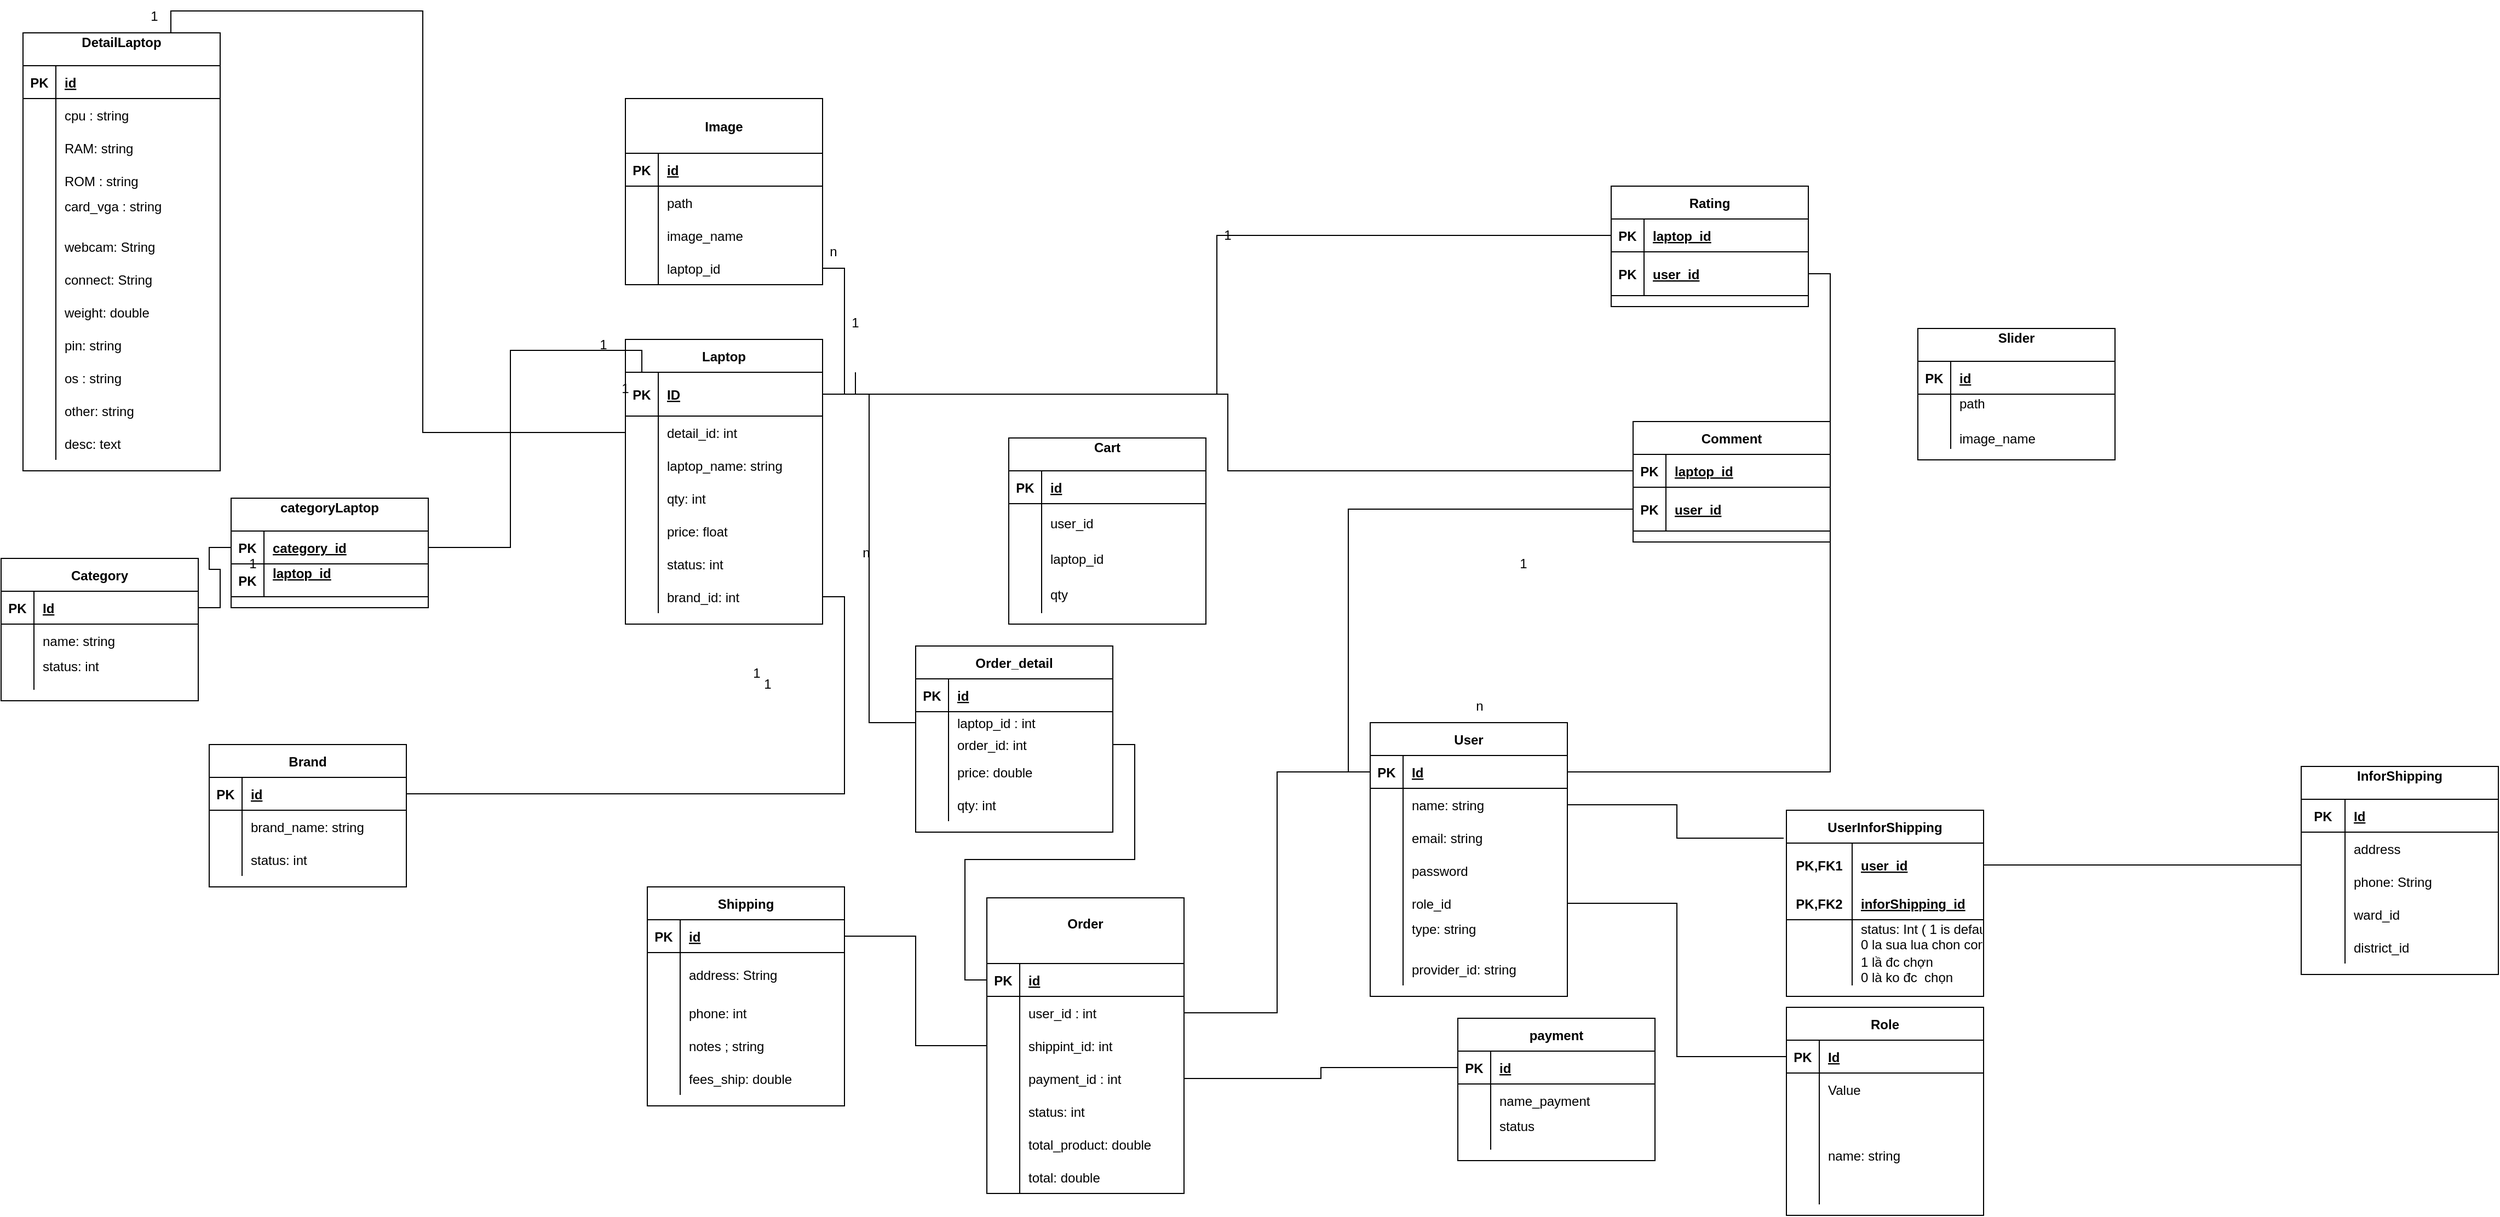 <mxfile version="15.4.0" type="device"><diagram id="R2lEEEUBdFMjLlhIrx00" name="Page-1"><mxGraphModel dx="2310" dy="710" grid="1" gridSize="10" guides="1" tooltips="1" connect="1" arrows="1" fold="1" page="1" pageScale="1" pageWidth="850" pageHeight="1100" math="0" shadow="0" extFonts="Permanent Marker^https://fonts.googleapis.com/css?family=Permanent+Marker"><root><mxCell id="0"/><mxCell id="1" parent="0"/><mxCell id="TTSZWpD30qTPnKqtzxcY-7" value="User" style="shape=table;startSize=30;container=1;collapsible=1;childLayout=tableLayout;fixedRows=1;rowLines=0;fontStyle=1;align=center;resizeLast=1;" parent="1" vertex="1"><mxGeometry x="750" y="760" width="180" height="250" as="geometry"/></mxCell><mxCell id="TTSZWpD30qTPnKqtzxcY-8" value="" style="shape=partialRectangle;collapsible=0;dropTarget=0;pointerEvents=0;fillColor=none;top=0;left=0;bottom=1;right=0;points=[[0,0.5],[1,0.5]];portConstraint=eastwest;" parent="TTSZWpD30qTPnKqtzxcY-7" vertex="1"><mxGeometry y="30" width="180" height="30" as="geometry"/></mxCell><mxCell id="TTSZWpD30qTPnKqtzxcY-9" value="PK" style="shape=partialRectangle;connectable=0;fillColor=none;top=0;left=0;bottom=0;right=0;fontStyle=1;overflow=hidden;" parent="TTSZWpD30qTPnKqtzxcY-8" vertex="1"><mxGeometry width="30" height="30" as="geometry"><mxRectangle width="30" height="30" as="alternateBounds"/></mxGeometry></mxCell><mxCell id="TTSZWpD30qTPnKqtzxcY-10" value="Id" style="shape=partialRectangle;connectable=0;fillColor=none;top=0;left=0;bottom=0;right=0;align=left;spacingLeft=6;fontStyle=5;overflow=hidden;" parent="TTSZWpD30qTPnKqtzxcY-8" vertex="1"><mxGeometry x="30" width="150" height="30" as="geometry"><mxRectangle width="150" height="30" as="alternateBounds"/></mxGeometry></mxCell><mxCell id="TTSZWpD30qTPnKqtzxcY-11" value="" style="shape=partialRectangle;collapsible=0;dropTarget=0;pointerEvents=0;fillColor=none;top=0;left=0;bottom=0;right=0;points=[[0,0.5],[1,0.5]];portConstraint=eastwest;" parent="TTSZWpD30qTPnKqtzxcY-7" vertex="1"><mxGeometry y="60" width="180" height="30" as="geometry"/></mxCell><mxCell id="TTSZWpD30qTPnKqtzxcY-12" value="" style="shape=partialRectangle;connectable=0;fillColor=none;top=0;left=0;bottom=0;right=0;editable=1;overflow=hidden;" parent="TTSZWpD30qTPnKqtzxcY-11" vertex="1"><mxGeometry width="30" height="30" as="geometry"><mxRectangle width="30" height="30" as="alternateBounds"/></mxGeometry></mxCell><mxCell id="TTSZWpD30qTPnKqtzxcY-13" value="name: string" style="shape=partialRectangle;connectable=0;fillColor=none;top=0;left=0;bottom=0;right=0;align=left;spacingLeft=6;overflow=hidden;" parent="TTSZWpD30qTPnKqtzxcY-11" vertex="1"><mxGeometry x="30" width="150" height="30" as="geometry"><mxRectangle width="150" height="30" as="alternateBounds"/></mxGeometry></mxCell><mxCell id="TTSZWpD30qTPnKqtzxcY-14" value="" style="shape=partialRectangle;collapsible=0;dropTarget=0;pointerEvents=0;fillColor=none;top=0;left=0;bottom=0;right=0;points=[[0,0.5],[1,0.5]];portConstraint=eastwest;" parent="TTSZWpD30qTPnKqtzxcY-7" vertex="1"><mxGeometry y="90" width="180" height="30" as="geometry"/></mxCell><mxCell id="TTSZWpD30qTPnKqtzxcY-15" value="" style="shape=partialRectangle;connectable=0;fillColor=none;top=0;left=0;bottom=0;right=0;editable=1;overflow=hidden;" parent="TTSZWpD30qTPnKqtzxcY-14" vertex="1"><mxGeometry width="30" height="30" as="geometry"><mxRectangle width="30" height="30" as="alternateBounds"/></mxGeometry></mxCell><mxCell id="TTSZWpD30qTPnKqtzxcY-16" value="email: string" style="shape=partialRectangle;connectable=0;fillColor=none;top=0;left=0;bottom=0;right=0;align=left;spacingLeft=6;overflow=hidden;" parent="TTSZWpD30qTPnKqtzxcY-14" vertex="1"><mxGeometry x="30" width="150" height="30" as="geometry"><mxRectangle width="150" height="30" as="alternateBounds"/></mxGeometry></mxCell><mxCell id="TTSZWpD30qTPnKqtzxcY-17" value="" style="shape=partialRectangle;collapsible=0;dropTarget=0;pointerEvents=0;fillColor=none;top=0;left=0;bottom=0;right=0;points=[[0,0.5],[1,0.5]];portConstraint=eastwest;" parent="TTSZWpD30qTPnKqtzxcY-7" vertex="1"><mxGeometry y="120" width="180" height="30" as="geometry"/></mxCell><mxCell id="TTSZWpD30qTPnKqtzxcY-18" value="" style="shape=partialRectangle;connectable=0;fillColor=none;top=0;left=0;bottom=0;right=0;editable=1;overflow=hidden;" parent="TTSZWpD30qTPnKqtzxcY-17" vertex="1"><mxGeometry width="30" height="30" as="geometry"><mxRectangle width="30" height="30" as="alternateBounds"/></mxGeometry></mxCell><mxCell id="TTSZWpD30qTPnKqtzxcY-19" value="password" style="shape=partialRectangle;connectable=0;fillColor=none;top=0;left=0;bottom=0;right=0;align=left;spacingLeft=6;overflow=hidden;" parent="TTSZWpD30qTPnKqtzxcY-17" vertex="1"><mxGeometry x="30" width="150" height="30" as="geometry"><mxRectangle width="150" height="30" as="alternateBounds"/></mxGeometry></mxCell><mxCell id="TTSZWpD30qTPnKqtzxcY-33" value="" style="shape=partialRectangle;collapsible=0;dropTarget=0;pointerEvents=0;fillColor=none;top=0;left=0;bottom=0;right=0;points=[[0,0.5],[1,0.5]];portConstraint=eastwest;" parent="TTSZWpD30qTPnKqtzxcY-7" vertex="1"><mxGeometry y="150" width="180" height="30" as="geometry"/></mxCell><mxCell id="TTSZWpD30qTPnKqtzxcY-34" value="" style="shape=partialRectangle;connectable=0;fillColor=none;top=0;left=0;bottom=0;right=0;editable=1;overflow=hidden;" parent="TTSZWpD30qTPnKqtzxcY-33" vertex="1"><mxGeometry width="30" height="30" as="geometry"><mxRectangle width="30" height="30" as="alternateBounds"/></mxGeometry></mxCell><mxCell id="TTSZWpD30qTPnKqtzxcY-35" value="role_id" style="shape=partialRectangle;connectable=0;fillColor=none;top=0;left=0;bottom=0;right=0;align=left;spacingLeft=6;overflow=hidden;" parent="TTSZWpD30qTPnKqtzxcY-33" vertex="1"><mxGeometry x="30" width="150" height="30" as="geometry"><mxRectangle width="150" height="30" as="alternateBounds"/></mxGeometry></mxCell><mxCell id="CogVYcsWCWiRFeTHyPA6-1" value="" style="shape=partialRectangle;collapsible=0;dropTarget=0;pointerEvents=0;fillColor=none;top=0;left=0;bottom=0;right=0;points=[[0,0.5],[1,0.5]];portConstraint=eastwest;" parent="TTSZWpD30qTPnKqtzxcY-7" vertex="1"><mxGeometry y="180" width="180" height="30" as="geometry"/></mxCell><mxCell id="CogVYcsWCWiRFeTHyPA6-2" value="" style="shape=partialRectangle;connectable=0;fillColor=none;top=0;left=0;bottom=0;right=0;editable=1;overflow=hidden;" parent="CogVYcsWCWiRFeTHyPA6-1" vertex="1"><mxGeometry width="30" height="30" as="geometry"><mxRectangle width="30" height="30" as="alternateBounds"/></mxGeometry></mxCell><mxCell id="CogVYcsWCWiRFeTHyPA6-3" value="type: string&#10; " style="shape=partialRectangle;connectable=0;fillColor=none;top=0;left=0;bottom=0;right=0;align=left;spacingLeft=6;overflow=hidden;" parent="CogVYcsWCWiRFeTHyPA6-1" vertex="1"><mxGeometry x="30" width="150" height="30" as="geometry"><mxRectangle width="150" height="30" as="alternateBounds"/></mxGeometry></mxCell><mxCell id="CogVYcsWCWiRFeTHyPA6-4" value="" style="shape=partialRectangle;collapsible=0;dropTarget=0;pointerEvents=0;fillColor=none;top=0;left=0;bottom=0;right=0;points=[[0,0.5],[1,0.5]];portConstraint=eastwest;" parent="TTSZWpD30qTPnKqtzxcY-7" vertex="1"><mxGeometry y="210" width="180" height="30" as="geometry"/></mxCell><mxCell id="CogVYcsWCWiRFeTHyPA6-5" value="" style="shape=partialRectangle;connectable=0;fillColor=none;top=0;left=0;bottom=0;right=0;editable=1;overflow=hidden;" parent="CogVYcsWCWiRFeTHyPA6-4" vertex="1"><mxGeometry width="30" height="30" as="geometry"><mxRectangle width="30" height="30" as="alternateBounds"/></mxGeometry></mxCell><mxCell id="CogVYcsWCWiRFeTHyPA6-6" value="provider_id: string " style="shape=partialRectangle;connectable=0;fillColor=none;top=0;left=0;bottom=0;right=0;align=left;spacingLeft=6;overflow=hidden;" parent="CogVYcsWCWiRFeTHyPA6-4" vertex="1"><mxGeometry x="30" width="150" height="30" as="geometry"><mxRectangle width="150" height="30" as="alternateBounds"/></mxGeometry></mxCell><mxCell id="TTSZWpD30qTPnKqtzxcY-20" value="Role" style="shape=table;startSize=30;container=1;collapsible=1;childLayout=tableLayout;fixedRows=1;rowLines=0;fontStyle=1;align=center;resizeLast=1;" parent="1" vertex="1"><mxGeometry x="1130" y="1020" width="180" height="190" as="geometry"/></mxCell><mxCell id="TTSZWpD30qTPnKqtzxcY-21" value="" style="shape=partialRectangle;collapsible=0;dropTarget=0;pointerEvents=0;fillColor=none;top=0;left=0;bottom=1;right=0;points=[[0,0.5],[1,0.5]];portConstraint=eastwest;" parent="TTSZWpD30qTPnKqtzxcY-20" vertex="1"><mxGeometry y="30" width="180" height="30" as="geometry"/></mxCell><mxCell id="TTSZWpD30qTPnKqtzxcY-22" value="PK" style="shape=partialRectangle;connectable=0;fillColor=none;top=0;left=0;bottom=0;right=0;fontStyle=1;overflow=hidden;" parent="TTSZWpD30qTPnKqtzxcY-21" vertex="1"><mxGeometry width="30" height="30" as="geometry"><mxRectangle width="30" height="30" as="alternateBounds"/></mxGeometry></mxCell><mxCell id="TTSZWpD30qTPnKqtzxcY-23" value="Id" style="shape=partialRectangle;connectable=0;fillColor=none;top=0;left=0;bottom=0;right=0;align=left;spacingLeft=6;fontStyle=5;overflow=hidden;" parent="TTSZWpD30qTPnKqtzxcY-21" vertex="1"><mxGeometry x="30" width="150" height="30" as="geometry"><mxRectangle width="150" height="30" as="alternateBounds"/></mxGeometry></mxCell><mxCell id="TTSZWpD30qTPnKqtzxcY-24" value="" style="shape=partialRectangle;collapsible=0;dropTarget=0;pointerEvents=0;fillColor=none;top=0;left=0;bottom=0;right=0;points=[[0,0.5],[1,0.5]];portConstraint=eastwest;" parent="TTSZWpD30qTPnKqtzxcY-20" vertex="1"><mxGeometry y="60" width="180" height="30" as="geometry"/></mxCell><mxCell id="TTSZWpD30qTPnKqtzxcY-25" value="" style="shape=partialRectangle;connectable=0;fillColor=none;top=0;left=0;bottom=0;right=0;editable=1;overflow=hidden;" parent="TTSZWpD30qTPnKqtzxcY-24" vertex="1"><mxGeometry width="30" height="30" as="geometry"><mxRectangle width="30" height="30" as="alternateBounds"/></mxGeometry></mxCell><mxCell id="TTSZWpD30qTPnKqtzxcY-26" value="Value" style="shape=partialRectangle;connectable=0;fillColor=none;top=0;left=0;bottom=0;right=0;align=left;spacingLeft=6;overflow=hidden;" parent="TTSZWpD30qTPnKqtzxcY-24" vertex="1"><mxGeometry x="30" width="150" height="30" as="geometry"><mxRectangle width="150" height="30" as="alternateBounds"/></mxGeometry></mxCell><mxCell id="TTSZWpD30qTPnKqtzxcY-27" value="" style="shape=partialRectangle;collapsible=0;dropTarget=0;pointerEvents=0;fillColor=none;top=0;left=0;bottom=0;right=0;points=[[0,0.5],[1,0.5]];portConstraint=eastwest;" parent="TTSZWpD30qTPnKqtzxcY-20" vertex="1"><mxGeometry y="90" width="180" height="30" as="geometry"/></mxCell><mxCell id="TTSZWpD30qTPnKqtzxcY-28" value="" style="shape=partialRectangle;connectable=0;fillColor=none;top=0;left=0;bottom=0;right=0;editable=1;overflow=hidden;" parent="TTSZWpD30qTPnKqtzxcY-27" vertex="1"><mxGeometry width="30" height="30" as="geometry"><mxRectangle width="30" height="30" as="alternateBounds"/></mxGeometry></mxCell><mxCell id="TTSZWpD30qTPnKqtzxcY-29" value="" style="shape=partialRectangle;connectable=0;fillColor=none;top=0;left=0;bottom=0;right=0;align=left;spacingLeft=6;overflow=hidden;" parent="TTSZWpD30qTPnKqtzxcY-27" vertex="1"><mxGeometry x="30" width="150" height="30" as="geometry"><mxRectangle width="150" height="30" as="alternateBounds"/></mxGeometry></mxCell><mxCell id="TTSZWpD30qTPnKqtzxcY-65" value="" style="shape=partialRectangle;collapsible=0;dropTarget=0;pointerEvents=0;fillColor=none;top=0;left=0;bottom=0;right=0;points=[[0,0.5],[1,0.5]];portConstraint=eastwest;" parent="TTSZWpD30qTPnKqtzxcY-20" vertex="1"><mxGeometry y="120" width="180" height="30" as="geometry"/></mxCell><mxCell id="TTSZWpD30qTPnKqtzxcY-66" value="" style="shape=partialRectangle;connectable=0;fillColor=none;top=0;left=0;bottom=0;right=0;editable=1;overflow=hidden;" parent="TTSZWpD30qTPnKqtzxcY-65" vertex="1"><mxGeometry width="30" height="30" as="geometry"><mxRectangle width="30" height="30" as="alternateBounds"/></mxGeometry></mxCell><mxCell id="TTSZWpD30qTPnKqtzxcY-67" value="name: string" style="shape=partialRectangle;connectable=0;fillColor=none;top=0;left=0;bottom=0;right=0;align=left;spacingLeft=6;overflow=hidden;" parent="TTSZWpD30qTPnKqtzxcY-65" vertex="1"><mxGeometry x="30" width="150" height="30" as="geometry"><mxRectangle width="150" height="30" as="alternateBounds"/></mxGeometry></mxCell><mxCell id="TTSZWpD30qTPnKqtzxcY-30" value="" style="shape=partialRectangle;collapsible=0;dropTarget=0;pointerEvents=0;fillColor=none;top=0;left=0;bottom=0;right=0;points=[[0,0.5],[1,0.5]];portConstraint=eastwest;" parent="TTSZWpD30qTPnKqtzxcY-20" vertex="1"><mxGeometry y="150" width="180" height="30" as="geometry"/></mxCell><mxCell id="TTSZWpD30qTPnKqtzxcY-31" value="" style="shape=partialRectangle;connectable=0;fillColor=none;top=0;left=0;bottom=0;right=0;editable=1;overflow=hidden;" parent="TTSZWpD30qTPnKqtzxcY-30" vertex="1"><mxGeometry width="30" height="30" as="geometry"><mxRectangle width="30" height="30" as="alternateBounds"/></mxGeometry></mxCell><mxCell id="TTSZWpD30qTPnKqtzxcY-32" value="" style="shape=partialRectangle;connectable=0;fillColor=none;top=0;left=0;bottom=0;right=0;align=left;spacingLeft=6;overflow=hidden;" parent="TTSZWpD30qTPnKqtzxcY-30" vertex="1"><mxGeometry x="30" width="150" height="30" as="geometry"><mxRectangle width="150" height="30" as="alternateBounds"/></mxGeometry></mxCell><mxCell id="TTSZWpD30qTPnKqtzxcY-36" value="Cart&#10;" style="shape=table;startSize=30;container=1;collapsible=1;childLayout=tableLayout;fixedRows=1;rowLines=0;fontStyle=1;align=center;resizeLast=1;" parent="1" vertex="1"><mxGeometry x="420" y="500" width="180" height="170" as="geometry"/></mxCell><mxCell id="TTSZWpD30qTPnKqtzxcY-37" value="" style="shape=partialRectangle;collapsible=0;dropTarget=0;pointerEvents=0;fillColor=none;top=0;left=0;bottom=1;right=0;points=[[0,0.5],[1,0.5]];portConstraint=eastwest;" parent="TTSZWpD30qTPnKqtzxcY-36" vertex="1"><mxGeometry y="30" width="180" height="30" as="geometry"/></mxCell><mxCell id="TTSZWpD30qTPnKqtzxcY-38" value="PK" style="shape=partialRectangle;connectable=0;fillColor=none;top=0;left=0;bottom=0;right=0;fontStyle=1;overflow=hidden;" parent="TTSZWpD30qTPnKqtzxcY-37" vertex="1"><mxGeometry width="30" height="30" as="geometry"><mxRectangle width="30" height="30" as="alternateBounds"/></mxGeometry></mxCell><mxCell id="TTSZWpD30qTPnKqtzxcY-39" value="id" style="shape=partialRectangle;connectable=0;fillColor=none;top=0;left=0;bottom=0;right=0;align=left;spacingLeft=6;fontStyle=5;overflow=hidden;" parent="TTSZWpD30qTPnKqtzxcY-37" vertex="1"><mxGeometry x="30" width="150" height="30" as="geometry"><mxRectangle width="150" height="30" as="alternateBounds"/></mxGeometry></mxCell><mxCell id="TTSZWpD30qTPnKqtzxcY-40" value="" style="shape=partialRectangle;collapsible=0;dropTarget=0;pointerEvents=0;fillColor=none;top=0;left=0;bottom=0;right=0;points=[[0,0.5],[1,0.5]];portConstraint=eastwest;" parent="TTSZWpD30qTPnKqtzxcY-36" vertex="1"><mxGeometry y="60" width="180" height="35" as="geometry"/></mxCell><mxCell id="TTSZWpD30qTPnKqtzxcY-41" value="" style="shape=partialRectangle;connectable=0;fillColor=none;top=0;left=0;bottom=0;right=0;editable=1;overflow=hidden;" parent="TTSZWpD30qTPnKqtzxcY-40" vertex="1"><mxGeometry width="30" height="35" as="geometry"><mxRectangle width="30" height="35" as="alternateBounds"/></mxGeometry></mxCell><mxCell id="TTSZWpD30qTPnKqtzxcY-42" value="user_id" style="shape=partialRectangle;connectable=0;fillColor=none;top=0;left=0;bottom=0;right=0;align=left;spacingLeft=6;overflow=hidden;" parent="TTSZWpD30qTPnKqtzxcY-40" vertex="1"><mxGeometry x="30" width="150" height="35" as="geometry"><mxRectangle width="150" height="35" as="alternateBounds"/></mxGeometry></mxCell><mxCell id="dW4LA8uEpWAfjeolU04c-4" value="" style="shape=partialRectangle;collapsible=0;dropTarget=0;pointerEvents=0;fillColor=none;top=0;left=0;bottom=0;right=0;points=[[0,0.5],[1,0.5]];portConstraint=eastwest;" parent="TTSZWpD30qTPnKqtzxcY-36" vertex="1"><mxGeometry y="95" width="180" height="30" as="geometry"/></mxCell><mxCell id="dW4LA8uEpWAfjeolU04c-5" value="" style="shape=partialRectangle;connectable=0;fillColor=none;top=0;left=0;bottom=0;right=0;editable=1;overflow=hidden;" parent="dW4LA8uEpWAfjeolU04c-4" vertex="1"><mxGeometry width="30" height="30" as="geometry"><mxRectangle width="30" height="30" as="alternateBounds"/></mxGeometry></mxCell><mxCell id="dW4LA8uEpWAfjeolU04c-6" value="laptop_id" style="shape=partialRectangle;connectable=0;fillColor=none;top=0;left=0;bottom=0;right=0;align=left;spacingLeft=6;overflow=hidden;" parent="dW4LA8uEpWAfjeolU04c-4" vertex="1"><mxGeometry x="30" width="150" height="30" as="geometry"><mxRectangle width="150" height="30" as="alternateBounds"/></mxGeometry></mxCell><mxCell id="dW4LA8uEpWAfjeolU04c-7" value="" style="shape=partialRectangle;collapsible=0;dropTarget=0;pointerEvents=0;fillColor=none;top=0;left=0;bottom=0;right=0;points=[[0,0.5],[1,0.5]];portConstraint=eastwest;" parent="TTSZWpD30qTPnKqtzxcY-36" vertex="1"><mxGeometry y="125" width="180" height="35" as="geometry"/></mxCell><mxCell id="dW4LA8uEpWAfjeolU04c-8" value="" style="shape=partialRectangle;connectable=0;fillColor=none;top=0;left=0;bottom=0;right=0;editable=1;overflow=hidden;" parent="dW4LA8uEpWAfjeolU04c-7" vertex="1"><mxGeometry width="30" height="35" as="geometry"><mxRectangle width="30" height="35" as="alternateBounds"/></mxGeometry></mxCell><mxCell id="dW4LA8uEpWAfjeolU04c-9" value="qty" style="shape=partialRectangle;connectable=0;fillColor=none;top=0;left=0;bottom=0;right=0;align=left;spacingLeft=6;overflow=hidden;" parent="dW4LA8uEpWAfjeolU04c-7" vertex="1"><mxGeometry x="30" width="150" height="35" as="geometry"><mxRectangle width="150" height="35" as="alternateBounds"/></mxGeometry></mxCell><mxCell id="TTSZWpD30qTPnKqtzxcY-52" value="Brand" style="shape=table;startSize=30;container=1;collapsible=1;childLayout=tableLayout;fixedRows=1;rowLines=0;fontStyle=1;align=center;resizeLast=1;" parent="1" vertex="1"><mxGeometry x="-310" y="780" width="180" height="130" as="geometry"/></mxCell><mxCell id="TTSZWpD30qTPnKqtzxcY-53" value="" style="shape=partialRectangle;collapsible=0;dropTarget=0;pointerEvents=0;fillColor=none;top=0;left=0;bottom=1;right=0;points=[[0,0.5],[1,0.5]];portConstraint=eastwest;" parent="TTSZWpD30qTPnKqtzxcY-52" vertex="1"><mxGeometry y="30" width="180" height="30" as="geometry"/></mxCell><mxCell id="TTSZWpD30qTPnKqtzxcY-54" value="PK" style="shape=partialRectangle;connectable=0;fillColor=none;top=0;left=0;bottom=0;right=0;fontStyle=1;overflow=hidden;" parent="TTSZWpD30qTPnKqtzxcY-53" vertex="1"><mxGeometry width="30" height="30" as="geometry"><mxRectangle width="30" height="30" as="alternateBounds"/></mxGeometry></mxCell><mxCell id="TTSZWpD30qTPnKqtzxcY-55" value="id" style="shape=partialRectangle;connectable=0;fillColor=none;top=0;left=0;bottom=0;right=0;align=left;spacingLeft=6;fontStyle=5;overflow=hidden;" parent="TTSZWpD30qTPnKqtzxcY-53" vertex="1"><mxGeometry x="30" width="150" height="30" as="geometry"><mxRectangle width="150" height="30" as="alternateBounds"/></mxGeometry></mxCell><mxCell id="TTSZWpD30qTPnKqtzxcY-56" value="" style="shape=partialRectangle;collapsible=0;dropTarget=0;pointerEvents=0;fillColor=none;top=0;left=0;bottom=0;right=0;points=[[0,0.5],[1,0.5]];portConstraint=eastwest;" parent="TTSZWpD30qTPnKqtzxcY-52" vertex="1"><mxGeometry y="60" width="180" height="30" as="geometry"/></mxCell><mxCell id="TTSZWpD30qTPnKqtzxcY-57" value="" style="shape=partialRectangle;connectable=0;fillColor=none;top=0;left=0;bottom=0;right=0;editable=1;overflow=hidden;" parent="TTSZWpD30qTPnKqtzxcY-56" vertex="1"><mxGeometry width="30" height="30" as="geometry"><mxRectangle width="30" height="30" as="alternateBounds"/></mxGeometry></mxCell><mxCell id="TTSZWpD30qTPnKqtzxcY-58" value="brand_name: string" style="shape=partialRectangle;connectable=0;fillColor=none;top=0;left=0;bottom=0;right=0;align=left;spacingLeft=6;overflow=hidden;" parent="TTSZWpD30qTPnKqtzxcY-56" vertex="1"><mxGeometry x="30" width="150" height="30" as="geometry"><mxRectangle width="150" height="30" as="alternateBounds"/></mxGeometry></mxCell><mxCell id="TTSZWpD30qTPnKqtzxcY-59" value="" style="shape=partialRectangle;collapsible=0;dropTarget=0;pointerEvents=0;fillColor=none;top=0;left=0;bottom=0;right=0;points=[[0,0.5],[1,0.5]];portConstraint=eastwest;" parent="TTSZWpD30qTPnKqtzxcY-52" vertex="1"><mxGeometry y="90" width="180" height="30" as="geometry"/></mxCell><mxCell id="TTSZWpD30qTPnKqtzxcY-60" value="" style="shape=partialRectangle;connectable=0;fillColor=none;top=0;left=0;bottom=0;right=0;editable=1;overflow=hidden;" parent="TTSZWpD30qTPnKqtzxcY-59" vertex="1"><mxGeometry width="30" height="30" as="geometry"><mxRectangle width="30" height="30" as="alternateBounds"/></mxGeometry></mxCell><mxCell id="TTSZWpD30qTPnKqtzxcY-61" value="status: int" style="shape=partialRectangle;connectable=0;fillColor=none;top=0;left=0;bottom=0;right=0;align=left;spacingLeft=6;overflow=hidden;" parent="TTSZWpD30qTPnKqtzxcY-59" vertex="1"><mxGeometry x="30" width="150" height="30" as="geometry"><mxRectangle width="150" height="30" as="alternateBounds"/></mxGeometry></mxCell><mxCell id="TTSZWpD30qTPnKqtzxcY-69" value="Category" style="shape=table;startSize=30;container=1;collapsible=1;childLayout=tableLayout;fixedRows=1;rowLines=0;fontStyle=1;align=center;resizeLast=1;" parent="1" vertex="1"><mxGeometry x="-500" y="610" width="180" height="130" as="geometry"/></mxCell><mxCell id="TTSZWpD30qTPnKqtzxcY-70" value="" style="shape=partialRectangle;collapsible=0;dropTarget=0;pointerEvents=0;fillColor=none;top=0;left=0;bottom=1;right=0;points=[[0,0.5],[1,0.5]];portConstraint=eastwest;" parent="TTSZWpD30qTPnKqtzxcY-69" vertex="1"><mxGeometry y="30" width="180" height="30" as="geometry"/></mxCell><mxCell id="TTSZWpD30qTPnKqtzxcY-71" value="PK" style="shape=partialRectangle;connectable=0;fillColor=none;top=0;left=0;bottom=0;right=0;fontStyle=1;overflow=hidden;" parent="TTSZWpD30qTPnKqtzxcY-70" vertex="1"><mxGeometry width="30" height="30" as="geometry"><mxRectangle width="30" height="30" as="alternateBounds"/></mxGeometry></mxCell><mxCell id="TTSZWpD30qTPnKqtzxcY-72" value="Id" style="shape=partialRectangle;connectable=0;fillColor=none;top=0;left=0;bottom=0;right=0;align=left;spacingLeft=6;fontStyle=5;overflow=hidden;" parent="TTSZWpD30qTPnKqtzxcY-70" vertex="1"><mxGeometry x="30" width="150" height="30" as="geometry"><mxRectangle width="150" height="30" as="alternateBounds"/></mxGeometry></mxCell><mxCell id="TTSZWpD30qTPnKqtzxcY-73" value="" style="shape=partialRectangle;collapsible=0;dropTarget=0;pointerEvents=0;fillColor=none;top=0;left=0;bottom=0;right=0;points=[[0,0.5],[1,0.5]];portConstraint=eastwest;" parent="TTSZWpD30qTPnKqtzxcY-69" vertex="1"><mxGeometry y="60" width="180" height="30" as="geometry"/></mxCell><mxCell id="TTSZWpD30qTPnKqtzxcY-74" value="" style="shape=partialRectangle;connectable=0;fillColor=none;top=0;left=0;bottom=0;right=0;editable=1;overflow=hidden;" parent="TTSZWpD30qTPnKqtzxcY-73" vertex="1"><mxGeometry width="30" height="30" as="geometry"><mxRectangle width="30" height="30" as="alternateBounds"/></mxGeometry></mxCell><mxCell id="TTSZWpD30qTPnKqtzxcY-75" value="name: string" style="shape=partialRectangle;connectable=0;fillColor=none;top=0;left=0;bottom=0;right=0;align=left;spacingLeft=6;overflow=hidden;" parent="TTSZWpD30qTPnKqtzxcY-73" vertex="1"><mxGeometry x="30" width="150" height="30" as="geometry"><mxRectangle width="150" height="30" as="alternateBounds"/></mxGeometry></mxCell><mxCell id="TTSZWpD30qTPnKqtzxcY-79" value="" style="shape=partialRectangle;collapsible=0;dropTarget=0;pointerEvents=0;fillColor=none;top=0;left=0;bottom=0;right=0;points=[[0,0.5],[1,0.5]];portConstraint=eastwest;" parent="TTSZWpD30qTPnKqtzxcY-69" vertex="1"><mxGeometry y="90" width="180" height="30" as="geometry"/></mxCell><mxCell id="TTSZWpD30qTPnKqtzxcY-80" value="" style="shape=partialRectangle;connectable=0;fillColor=none;top=0;left=0;bottom=0;right=0;editable=1;overflow=hidden;" parent="TTSZWpD30qTPnKqtzxcY-79" vertex="1"><mxGeometry width="30" height="30" as="geometry"><mxRectangle width="30" height="30" as="alternateBounds"/></mxGeometry></mxCell><mxCell id="TTSZWpD30qTPnKqtzxcY-81" value="status: int &#10;" style="shape=partialRectangle;connectable=0;fillColor=none;top=0;left=0;bottom=0;right=0;align=left;spacingLeft=6;overflow=hidden;" parent="TTSZWpD30qTPnKqtzxcY-79" vertex="1"><mxGeometry x="30" width="150" height="30" as="geometry"><mxRectangle width="150" height="30" as="alternateBounds"/></mxGeometry></mxCell><mxCell id="TTSZWpD30qTPnKqtzxcY-82" value="Laptop" style="shape=table;startSize=30;container=1;collapsible=1;childLayout=tableLayout;fixedRows=1;rowLines=0;fontStyle=1;align=center;resizeLast=1;" parent="1" vertex="1"><mxGeometry x="70" y="410" width="180" height="260" as="geometry"/></mxCell><mxCell id="TTSZWpD30qTPnKqtzxcY-83" value="" style="shape=partialRectangle;collapsible=0;dropTarget=0;pointerEvents=0;fillColor=none;top=0;left=0;bottom=1;right=0;points=[[0,0.5],[1,0.5]];portConstraint=eastwest;" parent="TTSZWpD30qTPnKqtzxcY-82" vertex="1"><mxGeometry y="30" width="180" height="40" as="geometry"/></mxCell><mxCell id="TTSZWpD30qTPnKqtzxcY-84" value="PK" style="shape=partialRectangle;connectable=0;fillColor=none;top=0;left=0;bottom=0;right=0;fontStyle=1;overflow=hidden;" parent="TTSZWpD30qTPnKqtzxcY-83" vertex="1"><mxGeometry width="30" height="40" as="geometry"><mxRectangle width="30" height="40" as="alternateBounds"/></mxGeometry></mxCell><mxCell id="TTSZWpD30qTPnKqtzxcY-85" value="ID" style="shape=partialRectangle;connectable=0;fillColor=none;top=0;left=0;bottom=0;right=0;align=left;spacingLeft=6;fontStyle=5;overflow=hidden;" parent="TTSZWpD30qTPnKqtzxcY-83" vertex="1"><mxGeometry x="30" width="150" height="40" as="geometry"><mxRectangle width="150" height="40" as="alternateBounds"/></mxGeometry></mxCell><mxCell id="TTSZWpD30qTPnKqtzxcY-86" value="" style="shape=partialRectangle;collapsible=0;dropTarget=0;pointerEvents=0;fillColor=none;top=0;left=0;bottom=0;right=0;points=[[0,0.5],[1,0.5]];portConstraint=eastwest;" parent="TTSZWpD30qTPnKqtzxcY-82" vertex="1"><mxGeometry y="70" width="180" height="30" as="geometry"/></mxCell><mxCell id="TTSZWpD30qTPnKqtzxcY-87" value="" style="shape=partialRectangle;connectable=0;fillColor=none;top=0;left=0;bottom=0;right=0;editable=1;overflow=hidden;" parent="TTSZWpD30qTPnKqtzxcY-86" vertex="1"><mxGeometry width="30" height="30" as="geometry"><mxRectangle width="30" height="30" as="alternateBounds"/></mxGeometry></mxCell><mxCell id="TTSZWpD30qTPnKqtzxcY-88" value="detail_id: int" style="shape=partialRectangle;connectable=0;fillColor=none;top=0;left=0;bottom=0;right=0;align=left;spacingLeft=6;overflow=hidden;" parent="TTSZWpD30qTPnKqtzxcY-86" vertex="1"><mxGeometry x="30" width="150" height="30" as="geometry"><mxRectangle width="150" height="30" as="alternateBounds"/></mxGeometry></mxCell><mxCell id="Xxh1me-vPEZjeggdpz_P-6" value="" style="shape=partialRectangle;collapsible=0;dropTarget=0;pointerEvents=0;fillColor=none;top=0;left=0;bottom=0;right=0;points=[[0,0.5],[1,0.5]];portConstraint=eastwest;" parent="TTSZWpD30qTPnKqtzxcY-82" vertex="1"><mxGeometry y="100" width="180" height="30" as="geometry"/></mxCell><mxCell id="Xxh1me-vPEZjeggdpz_P-7" value="" style="shape=partialRectangle;connectable=0;fillColor=none;top=0;left=0;bottom=0;right=0;editable=1;overflow=hidden;" parent="Xxh1me-vPEZjeggdpz_P-6" vertex="1"><mxGeometry width="30" height="30" as="geometry"><mxRectangle width="30" height="30" as="alternateBounds"/></mxGeometry></mxCell><mxCell id="Xxh1me-vPEZjeggdpz_P-8" value="laptop_name: string " style="shape=partialRectangle;connectable=0;fillColor=none;top=0;left=0;bottom=0;right=0;align=left;spacingLeft=6;overflow=hidden;" parent="Xxh1me-vPEZjeggdpz_P-6" vertex="1"><mxGeometry x="30" width="150" height="30" as="geometry"><mxRectangle width="150" height="30" as="alternateBounds"/></mxGeometry></mxCell><mxCell id="TTSZWpD30qTPnKqtzxcY-89" value="" style="shape=partialRectangle;collapsible=0;dropTarget=0;pointerEvents=0;fillColor=none;top=0;left=0;bottom=0;right=0;points=[[0,0.5],[1,0.5]];portConstraint=eastwest;" parent="TTSZWpD30qTPnKqtzxcY-82" vertex="1"><mxGeometry y="130" width="180" height="30" as="geometry"/></mxCell><mxCell id="TTSZWpD30qTPnKqtzxcY-90" value="" style="shape=partialRectangle;connectable=0;fillColor=none;top=0;left=0;bottom=0;right=0;editable=1;overflow=hidden;" parent="TTSZWpD30qTPnKqtzxcY-89" vertex="1"><mxGeometry width="30" height="30" as="geometry"><mxRectangle width="30" height="30" as="alternateBounds"/></mxGeometry></mxCell><mxCell id="TTSZWpD30qTPnKqtzxcY-91" value="qty: int" style="shape=partialRectangle;connectable=0;fillColor=none;top=0;left=0;bottom=0;right=0;align=left;spacingLeft=6;overflow=hidden;" parent="TTSZWpD30qTPnKqtzxcY-89" vertex="1"><mxGeometry x="30" width="150" height="30" as="geometry"><mxRectangle width="150" height="30" as="alternateBounds"/></mxGeometry></mxCell><mxCell id="TTSZWpD30qTPnKqtzxcY-92" value="" style="shape=partialRectangle;collapsible=0;dropTarget=0;pointerEvents=0;fillColor=none;top=0;left=0;bottom=0;right=0;points=[[0,0.5],[1,0.5]];portConstraint=eastwest;" parent="TTSZWpD30qTPnKqtzxcY-82" vertex="1"><mxGeometry y="160" width="180" height="30" as="geometry"/></mxCell><mxCell id="TTSZWpD30qTPnKqtzxcY-93" value="" style="shape=partialRectangle;connectable=0;fillColor=none;top=0;left=0;bottom=0;right=0;editable=1;overflow=hidden;" parent="TTSZWpD30qTPnKqtzxcY-92" vertex="1"><mxGeometry width="30" height="30" as="geometry"><mxRectangle width="30" height="30" as="alternateBounds"/></mxGeometry></mxCell><mxCell id="TTSZWpD30qTPnKqtzxcY-94" value="price: float " style="shape=partialRectangle;connectable=0;fillColor=none;top=0;left=0;bottom=0;right=0;align=left;spacingLeft=6;overflow=hidden;" parent="TTSZWpD30qTPnKqtzxcY-92" vertex="1"><mxGeometry x="30" width="150" height="30" as="geometry"><mxRectangle width="150" height="30" as="alternateBounds"/></mxGeometry></mxCell><mxCell id="TTSZWpD30qTPnKqtzxcY-95" value="" style="shape=partialRectangle;collapsible=0;dropTarget=0;pointerEvents=0;fillColor=none;top=0;left=0;bottom=0;right=0;points=[[0,0.5],[1,0.5]];portConstraint=eastwest;" parent="TTSZWpD30qTPnKqtzxcY-82" vertex="1"><mxGeometry y="190" width="180" height="30" as="geometry"/></mxCell><mxCell id="TTSZWpD30qTPnKqtzxcY-96" value="" style="shape=partialRectangle;connectable=0;fillColor=none;top=0;left=0;bottom=0;right=0;editable=1;overflow=hidden;" parent="TTSZWpD30qTPnKqtzxcY-95" vertex="1"><mxGeometry width="30" height="30" as="geometry"><mxRectangle width="30" height="30" as="alternateBounds"/></mxGeometry></mxCell><mxCell id="TTSZWpD30qTPnKqtzxcY-97" value="status: int " style="shape=partialRectangle;connectable=0;fillColor=none;top=0;left=0;bottom=0;right=0;align=left;spacingLeft=6;overflow=hidden;" parent="TTSZWpD30qTPnKqtzxcY-95" vertex="1"><mxGeometry x="30" width="150" height="30" as="geometry"><mxRectangle width="150" height="30" as="alternateBounds"/></mxGeometry></mxCell><mxCell id="TTSZWpD30qTPnKqtzxcY-278" value="" style="shape=partialRectangle;collapsible=0;dropTarget=0;pointerEvents=0;fillColor=none;top=0;left=0;bottom=0;right=0;points=[[0,0.5],[1,0.5]];portConstraint=eastwest;" parent="TTSZWpD30qTPnKqtzxcY-82" vertex="1"><mxGeometry y="220" width="180" height="30" as="geometry"/></mxCell><mxCell id="TTSZWpD30qTPnKqtzxcY-279" value="" style="shape=partialRectangle;connectable=0;fillColor=none;top=0;left=0;bottom=0;right=0;editable=1;overflow=hidden;" parent="TTSZWpD30qTPnKqtzxcY-278" vertex="1"><mxGeometry width="30" height="30" as="geometry"><mxRectangle width="30" height="30" as="alternateBounds"/></mxGeometry></mxCell><mxCell id="TTSZWpD30qTPnKqtzxcY-280" value="brand_id: int" style="shape=partialRectangle;connectable=0;fillColor=none;top=0;left=0;bottom=0;right=0;align=left;spacingLeft=6;overflow=hidden;" parent="TTSZWpD30qTPnKqtzxcY-278" vertex="1"><mxGeometry x="30" width="150" height="30" as="geometry"><mxRectangle width="150" height="30" as="alternateBounds"/></mxGeometry></mxCell><mxCell id="TTSZWpD30qTPnKqtzxcY-100" value="DetailLaptop&#10;" style="shape=table;startSize=30;container=1;collapsible=1;childLayout=tableLayout;fixedRows=1;rowLines=0;fontStyle=1;align=center;resizeLast=1;" parent="1" vertex="1"><mxGeometry x="-480" y="130" width="180" height="400" as="geometry"/></mxCell><mxCell id="TTSZWpD30qTPnKqtzxcY-101" value="" style="shape=partialRectangle;collapsible=0;dropTarget=0;pointerEvents=0;fillColor=none;top=0;left=0;bottom=1;right=0;points=[[0,0.5],[1,0.5]];portConstraint=eastwest;" parent="TTSZWpD30qTPnKqtzxcY-100" vertex="1"><mxGeometry y="30" width="180" height="30" as="geometry"/></mxCell><mxCell id="TTSZWpD30qTPnKqtzxcY-102" value="PK" style="shape=partialRectangle;connectable=0;fillColor=none;top=0;left=0;bottom=0;right=0;fontStyle=1;overflow=hidden;" parent="TTSZWpD30qTPnKqtzxcY-101" vertex="1"><mxGeometry width="30" height="30" as="geometry"><mxRectangle width="30" height="30" as="alternateBounds"/></mxGeometry></mxCell><mxCell id="TTSZWpD30qTPnKqtzxcY-103" value="id" style="shape=partialRectangle;connectable=0;fillColor=none;top=0;left=0;bottom=0;right=0;align=left;spacingLeft=6;fontStyle=5;overflow=hidden;" parent="TTSZWpD30qTPnKqtzxcY-101" vertex="1"><mxGeometry x="30" width="150" height="30" as="geometry"><mxRectangle width="150" height="30" as="alternateBounds"/></mxGeometry></mxCell><mxCell id="TTSZWpD30qTPnKqtzxcY-107" value="" style="shape=partialRectangle;collapsible=0;dropTarget=0;pointerEvents=0;fillColor=none;top=0;left=0;bottom=0;right=0;points=[[0,0.5],[1,0.5]];portConstraint=eastwest;" parent="TTSZWpD30qTPnKqtzxcY-100" vertex="1"><mxGeometry y="60" width="180" height="30" as="geometry"/></mxCell><mxCell id="TTSZWpD30qTPnKqtzxcY-108" value="" style="shape=partialRectangle;connectable=0;fillColor=none;top=0;left=0;bottom=0;right=0;editable=1;overflow=hidden;" parent="TTSZWpD30qTPnKqtzxcY-107" vertex="1"><mxGeometry width="30" height="30" as="geometry"><mxRectangle width="30" height="30" as="alternateBounds"/></mxGeometry></mxCell><mxCell id="TTSZWpD30qTPnKqtzxcY-109" value="cpu : string" style="shape=partialRectangle;connectable=0;fillColor=none;top=0;left=0;bottom=0;right=0;align=left;spacingLeft=6;overflow=hidden;" parent="TTSZWpD30qTPnKqtzxcY-107" vertex="1"><mxGeometry x="30" width="150" height="30" as="geometry"><mxRectangle width="150" height="30" as="alternateBounds"/></mxGeometry></mxCell><mxCell id="TTSZWpD30qTPnKqtzxcY-110" value="" style="shape=partialRectangle;collapsible=0;dropTarget=0;pointerEvents=0;fillColor=none;top=0;left=0;bottom=0;right=0;points=[[0,0.5],[1,0.5]];portConstraint=eastwest;" parent="TTSZWpD30qTPnKqtzxcY-100" vertex="1"><mxGeometry y="90" width="180" height="30" as="geometry"/></mxCell><mxCell id="TTSZWpD30qTPnKqtzxcY-111" value="" style="shape=partialRectangle;connectable=0;fillColor=none;top=0;left=0;bottom=0;right=0;editable=1;overflow=hidden;" parent="TTSZWpD30qTPnKqtzxcY-110" vertex="1"><mxGeometry width="30" height="30" as="geometry"><mxRectangle width="30" height="30" as="alternateBounds"/></mxGeometry></mxCell><mxCell id="TTSZWpD30qTPnKqtzxcY-112" value="RAM: string" style="shape=partialRectangle;connectable=0;fillColor=none;top=0;left=0;bottom=0;right=0;align=left;spacingLeft=6;overflow=hidden;" parent="TTSZWpD30qTPnKqtzxcY-110" vertex="1"><mxGeometry x="30" width="150" height="30" as="geometry"><mxRectangle width="150" height="30" as="alternateBounds"/></mxGeometry></mxCell><mxCell id="TTSZWpD30qTPnKqtzxcY-116" value="" style="shape=partialRectangle;collapsible=0;dropTarget=0;pointerEvents=0;fillColor=none;top=0;left=0;bottom=0;right=0;points=[[0,0.5],[1,0.5]];portConstraint=eastwest;" parent="TTSZWpD30qTPnKqtzxcY-100" vertex="1"><mxGeometry y="120" width="180" height="30" as="geometry"/></mxCell><mxCell id="TTSZWpD30qTPnKqtzxcY-117" value="" style="shape=partialRectangle;connectable=0;fillColor=none;top=0;left=0;bottom=0;right=0;editable=1;overflow=hidden;" parent="TTSZWpD30qTPnKqtzxcY-116" vertex="1"><mxGeometry width="30" height="30" as="geometry"><mxRectangle width="30" height="30" as="alternateBounds"/></mxGeometry></mxCell><mxCell id="TTSZWpD30qTPnKqtzxcY-118" value="ROM : string" style="shape=partialRectangle;connectable=0;fillColor=none;top=0;left=0;bottom=0;right=0;align=left;spacingLeft=6;overflow=hidden;" parent="TTSZWpD30qTPnKqtzxcY-116" vertex="1"><mxGeometry x="30" width="150" height="30" as="geometry"><mxRectangle width="150" height="30" as="alternateBounds"/></mxGeometry></mxCell><mxCell id="TTSZWpD30qTPnKqtzxcY-119" value="" style="shape=partialRectangle;collapsible=0;dropTarget=0;pointerEvents=0;fillColor=none;top=0;left=0;bottom=0;right=0;points=[[0,0.5],[1,0.5]];portConstraint=eastwest;" parent="TTSZWpD30qTPnKqtzxcY-100" vertex="1"><mxGeometry y="150" width="180" height="30" as="geometry"/></mxCell><mxCell id="TTSZWpD30qTPnKqtzxcY-120" value="" style="shape=partialRectangle;connectable=0;fillColor=none;top=0;left=0;bottom=0;right=0;editable=1;overflow=hidden;" parent="TTSZWpD30qTPnKqtzxcY-119" vertex="1"><mxGeometry width="30" height="30" as="geometry"><mxRectangle width="30" height="30" as="alternateBounds"/></mxGeometry></mxCell><mxCell id="TTSZWpD30qTPnKqtzxcY-121" value="card_vga : string &#10;" style="shape=partialRectangle;connectable=0;fillColor=none;top=0;left=0;bottom=0;right=0;align=left;spacingLeft=6;overflow=hidden;" parent="TTSZWpD30qTPnKqtzxcY-119" vertex="1"><mxGeometry x="30" width="150" height="30" as="geometry"><mxRectangle width="150" height="30" as="alternateBounds"/></mxGeometry></mxCell><mxCell id="TTSZWpD30qTPnKqtzxcY-125" value="" style="shape=partialRectangle;collapsible=0;dropTarget=0;pointerEvents=0;fillColor=none;top=0;left=0;bottom=0;right=0;points=[[0,0.5],[1,0.5]];portConstraint=eastwest;" parent="TTSZWpD30qTPnKqtzxcY-100" vertex="1"><mxGeometry y="180" width="180" height="30" as="geometry"/></mxCell><mxCell id="TTSZWpD30qTPnKqtzxcY-126" value="" style="shape=partialRectangle;connectable=0;fillColor=none;top=0;left=0;bottom=0;right=0;editable=1;overflow=hidden;" parent="TTSZWpD30qTPnKqtzxcY-125" vertex="1"><mxGeometry width="30" height="30" as="geometry"><mxRectangle width="30" height="30" as="alternateBounds"/></mxGeometry></mxCell><mxCell id="TTSZWpD30qTPnKqtzxcY-127" value="webcam: String " style="shape=partialRectangle;connectable=0;fillColor=none;top=0;left=0;bottom=0;right=0;align=left;spacingLeft=6;overflow=hidden;" parent="TTSZWpD30qTPnKqtzxcY-125" vertex="1"><mxGeometry x="30" width="150" height="30" as="geometry"><mxRectangle width="150" height="30" as="alternateBounds"/></mxGeometry></mxCell><mxCell id="TTSZWpD30qTPnKqtzxcY-128" value="" style="shape=partialRectangle;collapsible=0;dropTarget=0;pointerEvents=0;fillColor=none;top=0;left=0;bottom=0;right=0;points=[[0,0.5],[1,0.5]];portConstraint=eastwest;" parent="TTSZWpD30qTPnKqtzxcY-100" vertex="1"><mxGeometry y="210" width="180" height="30" as="geometry"/></mxCell><mxCell id="TTSZWpD30qTPnKqtzxcY-129" value="" style="shape=partialRectangle;connectable=0;fillColor=none;top=0;left=0;bottom=0;right=0;editable=1;overflow=hidden;" parent="TTSZWpD30qTPnKqtzxcY-128" vertex="1"><mxGeometry width="30" height="30" as="geometry"><mxRectangle width="30" height="30" as="alternateBounds"/></mxGeometry></mxCell><mxCell id="TTSZWpD30qTPnKqtzxcY-130" value="connect: String" style="shape=partialRectangle;connectable=0;fillColor=none;top=0;left=0;bottom=0;right=0;align=left;spacingLeft=6;overflow=hidden;" parent="TTSZWpD30qTPnKqtzxcY-128" vertex="1"><mxGeometry x="30" width="150" height="30" as="geometry"><mxRectangle width="150" height="30" as="alternateBounds"/></mxGeometry></mxCell><mxCell id="TTSZWpD30qTPnKqtzxcY-131" value="" style="shape=partialRectangle;collapsible=0;dropTarget=0;pointerEvents=0;fillColor=none;top=0;left=0;bottom=0;right=0;points=[[0,0.5],[1,0.5]];portConstraint=eastwest;" parent="TTSZWpD30qTPnKqtzxcY-100" vertex="1"><mxGeometry y="240" width="180" height="30" as="geometry"/></mxCell><mxCell id="TTSZWpD30qTPnKqtzxcY-132" value="" style="shape=partialRectangle;connectable=0;fillColor=none;top=0;left=0;bottom=0;right=0;editable=1;overflow=hidden;" parent="TTSZWpD30qTPnKqtzxcY-131" vertex="1"><mxGeometry width="30" height="30" as="geometry"><mxRectangle width="30" height="30" as="alternateBounds"/></mxGeometry></mxCell><mxCell id="TTSZWpD30qTPnKqtzxcY-133" value="weight: double" style="shape=partialRectangle;connectable=0;fillColor=none;top=0;left=0;bottom=0;right=0;align=left;spacingLeft=6;overflow=hidden;" parent="TTSZWpD30qTPnKqtzxcY-131" vertex="1"><mxGeometry x="30" width="150" height="30" as="geometry"><mxRectangle width="150" height="30" as="alternateBounds"/></mxGeometry></mxCell><mxCell id="TTSZWpD30qTPnKqtzxcY-134" value="" style="shape=partialRectangle;collapsible=0;dropTarget=0;pointerEvents=0;fillColor=none;top=0;left=0;bottom=0;right=0;points=[[0,0.5],[1,0.5]];portConstraint=eastwest;" parent="TTSZWpD30qTPnKqtzxcY-100" vertex="1"><mxGeometry y="270" width="180" height="30" as="geometry"/></mxCell><mxCell id="TTSZWpD30qTPnKqtzxcY-135" value="" style="shape=partialRectangle;connectable=0;fillColor=none;top=0;left=0;bottom=0;right=0;editable=1;overflow=hidden;" parent="TTSZWpD30qTPnKqtzxcY-134" vertex="1"><mxGeometry width="30" height="30" as="geometry"><mxRectangle width="30" height="30" as="alternateBounds"/></mxGeometry></mxCell><mxCell id="TTSZWpD30qTPnKqtzxcY-136" value="pin: string" style="shape=partialRectangle;connectable=0;fillColor=none;top=0;left=0;bottom=0;right=0;align=left;spacingLeft=6;overflow=hidden;" parent="TTSZWpD30qTPnKqtzxcY-134" vertex="1"><mxGeometry x="30" width="150" height="30" as="geometry"><mxRectangle width="150" height="30" as="alternateBounds"/></mxGeometry></mxCell><mxCell id="TTSZWpD30qTPnKqtzxcY-171" value="" style="shape=partialRectangle;collapsible=0;dropTarget=0;pointerEvents=0;fillColor=none;top=0;left=0;bottom=0;right=0;points=[[0,0.5],[1,0.5]];portConstraint=eastwest;" parent="TTSZWpD30qTPnKqtzxcY-100" vertex="1"><mxGeometry y="300" width="180" height="30" as="geometry"/></mxCell><mxCell id="TTSZWpD30qTPnKqtzxcY-172" value="" style="shape=partialRectangle;connectable=0;fillColor=none;top=0;left=0;bottom=0;right=0;editable=1;overflow=hidden;" parent="TTSZWpD30qTPnKqtzxcY-171" vertex="1"><mxGeometry width="30" height="30" as="geometry"><mxRectangle width="30" height="30" as="alternateBounds"/></mxGeometry></mxCell><mxCell id="TTSZWpD30qTPnKqtzxcY-173" value="os : string " style="shape=partialRectangle;connectable=0;fillColor=none;top=0;left=0;bottom=0;right=0;align=left;spacingLeft=6;overflow=hidden;" parent="TTSZWpD30qTPnKqtzxcY-171" vertex="1"><mxGeometry x="30" width="150" height="30" as="geometry"><mxRectangle width="150" height="30" as="alternateBounds"/></mxGeometry></mxCell><mxCell id="Xxh1me-vPEZjeggdpz_P-1" value="" style="shape=partialRectangle;collapsible=0;dropTarget=0;pointerEvents=0;fillColor=none;top=0;left=0;bottom=0;right=0;points=[[0,0.5],[1,0.5]];portConstraint=eastwest;" parent="TTSZWpD30qTPnKqtzxcY-100" vertex="1"><mxGeometry y="330" width="180" height="30" as="geometry"/></mxCell><mxCell id="Xxh1me-vPEZjeggdpz_P-2" value="" style="shape=partialRectangle;connectable=0;fillColor=none;top=0;left=0;bottom=0;right=0;editable=1;overflow=hidden;" parent="Xxh1me-vPEZjeggdpz_P-1" vertex="1"><mxGeometry width="30" height="30" as="geometry"><mxRectangle width="30" height="30" as="alternateBounds"/></mxGeometry></mxCell><mxCell id="Xxh1me-vPEZjeggdpz_P-3" value="other: string" style="shape=partialRectangle;connectable=0;fillColor=none;top=0;left=0;bottom=0;right=0;align=left;spacingLeft=6;overflow=hidden;" parent="Xxh1me-vPEZjeggdpz_P-1" vertex="1"><mxGeometry x="30" width="150" height="30" as="geometry"><mxRectangle width="150" height="30" as="alternateBounds"/></mxGeometry></mxCell><mxCell id="Xxh1me-vPEZjeggdpz_P-37" value="" style="shape=partialRectangle;collapsible=0;dropTarget=0;pointerEvents=0;fillColor=none;top=0;left=0;bottom=0;right=0;points=[[0,0.5],[1,0.5]];portConstraint=eastwest;" parent="TTSZWpD30qTPnKqtzxcY-100" vertex="1"><mxGeometry y="360" width="180" height="30" as="geometry"/></mxCell><mxCell id="Xxh1me-vPEZjeggdpz_P-38" value="" style="shape=partialRectangle;connectable=0;fillColor=none;top=0;left=0;bottom=0;right=0;editable=1;overflow=hidden;" parent="Xxh1me-vPEZjeggdpz_P-37" vertex="1"><mxGeometry width="30" height="30" as="geometry"><mxRectangle width="30" height="30" as="alternateBounds"/></mxGeometry></mxCell><mxCell id="Xxh1me-vPEZjeggdpz_P-39" value="desc: text" style="shape=partialRectangle;connectable=0;fillColor=none;top=0;left=0;bottom=0;right=0;align=left;spacingLeft=6;overflow=hidden;" parent="Xxh1me-vPEZjeggdpz_P-37" vertex="1"><mxGeometry x="30" width="150" height="30" as="geometry"><mxRectangle width="150" height="30" as="alternateBounds"/></mxGeometry></mxCell><mxCell id="TTSZWpD30qTPnKqtzxcY-174" value="Order&#10;" style="shape=table;startSize=60;container=1;collapsible=1;childLayout=tableLayout;fixedRows=1;rowLines=0;fontStyle=1;align=center;resizeLast=1;" parent="1" vertex="1"><mxGeometry x="400" y="920" width="180" height="270" as="geometry"/></mxCell><mxCell id="TTSZWpD30qTPnKqtzxcY-175" value="" style="shape=partialRectangle;collapsible=0;dropTarget=0;pointerEvents=0;fillColor=none;top=0;left=0;bottom=1;right=0;points=[[0,0.5],[1,0.5]];portConstraint=eastwest;" parent="TTSZWpD30qTPnKqtzxcY-174" vertex="1"><mxGeometry y="60" width="180" height="30" as="geometry"/></mxCell><mxCell id="TTSZWpD30qTPnKqtzxcY-176" value="PK" style="shape=partialRectangle;connectable=0;fillColor=none;top=0;left=0;bottom=0;right=0;fontStyle=1;overflow=hidden;" parent="TTSZWpD30qTPnKqtzxcY-175" vertex="1"><mxGeometry width="30" height="30" as="geometry"><mxRectangle width="30" height="30" as="alternateBounds"/></mxGeometry></mxCell><mxCell id="TTSZWpD30qTPnKqtzxcY-177" value="id" style="shape=partialRectangle;connectable=0;fillColor=none;top=0;left=0;bottom=0;right=0;align=left;spacingLeft=6;fontStyle=5;overflow=hidden;" parent="TTSZWpD30qTPnKqtzxcY-175" vertex="1"><mxGeometry x="30" width="150" height="30" as="geometry"><mxRectangle width="150" height="30" as="alternateBounds"/></mxGeometry></mxCell><mxCell id="TTSZWpD30qTPnKqtzxcY-178" value="" style="shape=partialRectangle;collapsible=0;dropTarget=0;pointerEvents=0;fillColor=none;top=0;left=0;bottom=0;right=0;points=[[0,0.5],[1,0.5]];portConstraint=eastwest;" parent="TTSZWpD30qTPnKqtzxcY-174" vertex="1"><mxGeometry y="90" width="180" height="30" as="geometry"/></mxCell><mxCell id="TTSZWpD30qTPnKqtzxcY-179" value="" style="shape=partialRectangle;connectable=0;fillColor=none;top=0;left=0;bottom=0;right=0;editable=1;overflow=hidden;" parent="TTSZWpD30qTPnKqtzxcY-178" vertex="1"><mxGeometry width="30" height="30" as="geometry"><mxRectangle width="30" height="30" as="alternateBounds"/></mxGeometry></mxCell><mxCell id="TTSZWpD30qTPnKqtzxcY-180" value="user_id : int" style="shape=partialRectangle;connectable=0;fillColor=none;top=0;left=0;bottom=0;right=0;align=left;spacingLeft=6;overflow=hidden;" parent="TTSZWpD30qTPnKqtzxcY-178" vertex="1"><mxGeometry x="30" width="150" height="30" as="geometry"><mxRectangle width="150" height="30" as="alternateBounds"/></mxGeometry></mxCell><mxCell id="TTSZWpD30qTPnKqtzxcY-181" value="" style="shape=partialRectangle;collapsible=0;dropTarget=0;pointerEvents=0;fillColor=none;top=0;left=0;bottom=0;right=0;points=[[0,0.5],[1,0.5]];portConstraint=eastwest;" parent="TTSZWpD30qTPnKqtzxcY-174" vertex="1"><mxGeometry y="120" width="180" height="30" as="geometry"/></mxCell><mxCell id="TTSZWpD30qTPnKqtzxcY-182" value="" style="shape=partialRectangle;connectable=0;fillColor=none;top=0;left=0;bottom=0;right=0;editable=1;overflow=hidden;" parent="TTSZWpD30qTPnKqtzxcY-181" vertex="1"><mxGeometry width="30" height="30" as="geometry"><mxRectangle width="30" height="30" as="alternateBounds"/></mxGeometry></mxCell><mxCell id="TTSZWpD30qTPnKqtzxcY-183" value="shippint_id: int" style="shape=partialRectangle;connectable=0;fillColor=none;top=0;left=0;bottom=0;right=0;align=left;spacingLeft=6;overflow=hidden;" parent="TTSZWpD30qTPnKqtzxcY-181" vertex="1"><mxGeometry x="30" width="150" height="30" as="geometry"><mxRectangle width="150" height="30" as="alternateBounds"/></mxGeometry></mxCell><mxCell id="TTSZWpD30qTPnKqtzxcY-187" value="" style="shape=partialRectangle;collapsible=0;dropTarget=0;pointerEvents=0;fillColor=none;top=0;left=0;bottom=0;right=0;points=[[0,0.5],[1,0.5]];portConstraint=eastwest;" parent="TTSZWpD30qTPnKqtzxcY-174" vertex="1"><mxGeometry y="150" width="180" height="30" as="geometry"/></mxCell><mxCell id="TTSZWpD30qTPnKqtzxcY-188" value="" style="shape=partialRectangle;connectable=0;fillColor=none;top=0;left=0;bottom=0;right=0;editable=1;overflow=hidden;" parent="TTSZWpD30qTPnKqtzxcY-187" vertex="1"><mxGeometry width="30" height="30" as="geometry"><mxRectangle width="30" height="30" as="alternateBounds"/></mxGeometry></mxCell><mxCell id="TTSZWpD30qTPnKqtzxcY-189" value="payment_id : int" style="shape=partialRectangle;connectable=0;fillColor=none;top=0;left=0;bottom=0;right=0;align=left;spacingLeft=6;overflow=hidden;" parent="TTSZWpD30qTPnKqtzxcY-187" vertex="1"><mxGeometry x="30" width="150" height="30" as="geometry"><mxRectangle width="150" height="30" as="alternateBounds"/></mxGeometry></mxCell><mxCell id="TTSZWpD30qTPnKqtzxcY-209" value="" style="shape=partialRectangle;collapsible=0;dropTarget=0;pointerEvents=0;fillColor=none;top=0;left=0;bottom=0;right=0;points=[[0,0.5],[1,0.5]];portConstraint=eastwest;" parent="TTSZWpD30qTPnKqtzxcY-174" vertex="1"><mxGeometry y="180" width="180" height="30" as="geometry"/></mxCell><mxCell id="TTSZWpD30qTPnKqtzxcY-210" value="" style="shape=partialRectangle;connectable=0;fillColor=none;top=0;left=0;bottom=0;right=0;editable=1;overflow=hidden;" parent="TTSZWpD30qTPnKqtzxcY-209" vertex="1"><mxGeometry width="30" height="30" as="geometry"><mxRectangle width="30" height="30" as="alternateBounds"/></mxGeometry></mxCell><mxCell id="TTSZWpD30qTPnKqtzxcY-211" value="status: int" style="shape=partialRectangle;connectable=0;fillColor=none;top=0;left=0;bottom=0;right=0;align=left;spacingLeft=6;overflow=hidden;" parent="TTSZWpD30qTPnKqtzxcY-209" vertex="1"><mxGeometry x="30" width="150" height="30" as="geometry"><mxRectangle width="150" height="30" as="alternateBounds"/></mxGeometry></mxCell><mxCell id="aaOS_DCKhXbj6YmUMfK2-33" value="" style="shape=partialRectangle;collapsible=0;dropTarget=0;pointerEvents=0;fillColor=none;top=0;left=0;bottom=0;right=0;points=[[0,0.5],[1,0.5]];portConstraint=eastwest;" parent="TTSZWpD30qTPnKqtzxcY-174" vertex="1"><mxGeometry y="210" width="180" height="30" as="geometry"/></mxCell><mxCell id="aaOS_DCKhXbj6YmUMfK2-34" value="" style="shape=partialRectangle;connectable=0;fillColor=none;top=0;left=0;bottom=0;right=0;editable=1;overflow=hidden;" parent="aaOS_DCKhXbj6YmUMfK2-33" vertex="1"><mxGeometry width="30" height="30" as="geometry"><mxRectangle width="30" height="30" as="alternateBounds"/></mxGeometry></mxCell><mxCell id="aaOS_DCKhXbj6YmUMfK2-35" value="total_product: double" style="shape=partialRectangle;connectable=0;fillColor=none;top=0;left=0;bottom=0;right=0;align=left;spacingLeft=6;overflow=hidden;" parent="aaOS_DCKhXbj6YmUMfK2-33" vertex="1"><mxGeometry x="30" width="150" height="30" as="geometry"><mxRectangle width="150" height="30" as="alternateBounds"/></mxGeometry></mxCell><mxCell id="aaOS_DCKhXbj6YmUMfK2-39" value="" style="shape=partialRectangle;collapsible=0;dropTarget=0;pointerEvents=0;fillColor=none;top=0;left=0;bottom=0;right=0;points=[[0,0.5],[1,0.5]];portConstraint=eastwest;" parent="TTSZWpD30qTPnKqtzxcY-174" vertex="1"><mxGeometry y="240" width="180" height="30" as="geometry"/></mxCell><mxCell id="aaOS_DCKhXbj6YmUMfK2-40" value="" style="shape=partialRectangle;connectable=0;fillColor=none;top=0;left=0;bottom=0;right=0;editable=1;overflow=hidden;" parent="aaOS_DCKhXbj6YmUMfK2-39" vertex="1"><mxGeometry width="30" height="30" as="geometry"><mxRectangle width="30" height="30" as="alternateBounds"/></mxGeometry></mxCell><mxCell id="aaOS_DCKhXbj6YmUMfK2-41" value="total: double" style="shape=partialRectangle;connectable=0;fillColor=none;top=0;left=0;bottom=0;right=0;align=left;spacingLeft=6;overflow=hidden;" parent="aaOS_DCKhXbj6YmUMfK2-39" vertex="1"><mxGeometry x="30" width="150" height="30" as="geometry"><mxRectangle width="150" height="30" as="alternateBounds"/></mxGeometry></mxCell><mxCell id="TTSZWpD30qTPnKqtzxcY-212" value="Order_detail" style="shape=table;startSize=30;container=1;collapsible=1;childLayout=tableLayout;fixedRows=1;rowLines=0;fontStyle=1;align=center;resizeLast=1;" parent="1" vertex="1"><mxGeometry x="335" y="690" width="180" height="170" as="geometry"/></mxCell><mxCell id="TTSZWpD30qTPnKqtzxcY-213" value="" style="shape=partialRectangle;collapsible=0;dropTarget=0;pointerEvents=0;fillColor=none;top=0;left=0;bottom=1;right=0;points=[[0,0.5],[1,0.5]];portConstraint=eastwest;" parent="TTSZWpD30qTPnKqtzxcY-212" vertex="1"><mxGeometry y="30" width="180" height="30" as="geometry"/></mxCell><mxCell id="TTSZWpD30qTPnKqtzxcY-214" value="PK" style="shape=partialRectangle;connectable=0;fillColor=none;top=0;left=0;bottom=0;right=0;fontStyle=1;overflow=hidden;" parent="TTSZWpD30qTPnKqtzxcY-213" vertex="1"><mxGeometry width="30" height="30" as="geometry"><mxRectangle width="30" height="30" as="alternateBounds"/></mxGeometry></mxCell><mxCell id="TTSZWpD30qTPnKqtzxcY-215" value="id" style="shape=partialRectangle;connectable=0;fillColor=none;top=0;left=0;bottom=0;right=0;align=left;spacingLeft=6;fontStyle=5;overflow=hidden;" parent="TTSZWpD30qTPnKqtzxcY-213" vertex="1"><mxGeometry x="30" width="150" height="30" as="geometry"><mxRectangle width="150" height="30" as="alternateBounds"/></mxGeometry></mxCell><mxCell id="TTSZWpD30qTPnKqtzxcY-216" value="" style="shape=partialRectangle;collapsible=0;dropTarget=0;pointerEvents=0;fillColor=none;top=0;left=0;bottom=0;right=0;points=[[0,0.5],[1,0.5]];portConstraint=eastwest;" parent="TTSZWpD30qTPnKqtzxcY-212" vertex="1"><mxGeometry y="60" width="180" height="20" as="geometry"/></mxCell><mxCell id="TTSZWpD30qTPnKqtzxcY-217" value="" style="shape=partialRectangle;connectable=0;fillColor=none;top=0;left=0;bottom=0;right=0;editable=1;overflow=hidden;" parent="TTSZWpD30qTPnKqtzxcY-216" vertex="1"><mxGeometry width="30" height="20" as="geometry"><mxRectangle width="30" height="20" as="alternateBounds"/></mxGeometry></mxCell><mxCell id="TTSZWpD30qTPnKqtzxcY-218" value="laptop_id : int" style="shape=partialRectangle;connectable=0;fillColor=none;top=0;left=0;bottom=0;right=0;align=left;spacingLeft=6;overflow=hidden;" parent="TTSZWpD30qTPnKqtzxcY-216" vertex="1"><mxGeometry x="30" width="150" height="20" as="geometry"><mxRectangle width="150" height="20" as="alternateBounds"/></mxGeometry></mxCell><mxCell id="TTSZWpD30qTPnKqtzxcY-219" value="" style="shape=partialRectangle;collapsible=0;dropTarget=0;pointerEvents=0;fillColor=none;top=0;left=0;bottom=0;right=0;points=[[0,0.5],[1,0.5]];portConstraint=eastwest;" parent="TTSZWpD30qTPnKqtzxcY-212" vertex="1"><mxGeometry y="80" width="180" height="20" as="geometry"/></mxCell><mxCell id="TTSZWpD30qTPnKqtzxcY-220" value="" style="shape=partialRectangle;connectable=0;fillColor=none;top=0;left=0;bottom=0;right=0;editable=1;overflow=hidden;" parent="TTSZWpD30qTPnKqtzxcY-219" vertex="1"><mxGeometry width="30" height="20" as="geometry"><mxRectangle width="30" height="20" as="alternateBounds"/></mxGeometry></mxCell><mxCell id="TTSZWpD30qTPnKqtzxcY-221" value="order_id: int" style="shape=partialRectangle;connectable=0;fillColor=none;top=0;left=0;bottom=0;right=0;align=left;spacingLeft=6;overflow=hidden;" parent="TTSZWpD30qTPnKqtzxcY-219" vertex="1"><mxGeometry x="30" width="150" height="20" as="geometry"><mxRectangle width="150" height="20" as="alternateBounds"/></mxGeometry></mxCell><mxCell id="TTSZWpD30qTPnKqtzxcY-222" value="" style="shape=partialRectangle;collapsible=0;dropTarget=0;pointerEvents=0;fillColor=none;top=0;left=0;bottom=0;right=0;points=[[0,0.5],[1,0.5]];portConstraint=eastwest;" parent="TTSZWpD30qTPnKqtzxcY-212" vertex="1"><mxGeometry y="100" width="180" height="30" as="geometry"/></mxCell><mxCell id="TTSZWpD30qTPnKqtzxcY-223" value="" style="shape=partialRectangle;connectable=0;fillColor=none;top=0;left=0;bottom=0;right=0;editable=1;overflow=hidden;" parent="TTSZWpD30qTPnKqtzxcY-222" vertex="1"><mxGeometry width="30" height="30" as="geometry"><mxRectangle width="30" height="30" as="alternateBounds"/></mxGeometry></mxCell><mxCell id="TTSZWpD30qTPnKqtzxcY-224" value="price: double" style="shape=partialRectangle;connectable=0;fillColor=none;top=0;left=0;bottom=0;right=0;align=left;spacingLeft=6;overflow=hidden;" parent="TTSZWpD30qTPnKqtzxcY-222" vertex="1"><mxGeometry x="30" width="150" height="30" as="geometry"><mxRectangle width="150" height="30" as="alternateBounds"/></mxGeometry></mxCell><mxCell id="TTSZWpD30qTPnKqtzxcY-225" value="" style="shape=partialRectangle;collapsible=0;dropTarget=0;pointerEvents=0;fillColor=none;top=0;left=0;bottom=0;right=0;points=[[0,0.5],[1,0.5]];portConstraint=eastwest;" parent="TTSZWpD30qTPnKqtzxcY-212" vertex="1"><mxGeometry y="130" width="180" height="30" as="geometry"/></mxCell><mxCell id="TTSZWpD30qTPnKqtzxcY-226" value="" style="shape=partialRectangle;connectable=0;fillColor=none;top=0;left=0;bottom=0;right=0;editable=1;overflow=hidden;" parent="TTSZWpD30qTPnKqtzxcY-225" vertex="1"><mxGeometry width="30" height="30" as="geometry"><mxRectangle width="30" height="30" as="alternateBounds"/></mxGeometry></mxCell><mxCell id="TTSZWpD30qTPnKqtzxcY-227" value="qty: int" style="shape=partialRectangle;connectable=0;fillColor=none;top=0;left=0;bottom=0;right=0;align=left;spacingLeft=6;overflow=hidden;" parent="TTSZWpD30qTPnKqtzxcY-225" vertex="1"><mxGeometry x="30" width="150" height="30" as="geometry"><mxRectangle width="150" height="30" as="alternateBounds"/></mxGeometry></mxCell><mxCell id="TTSZWpD30qTPnKqtzxcY-242" value="payment" style="shape=table;startSize=30;container=1;collapsible=1;childLayout=tableLayout;fixedRows=1;rowLines=0;fontStyle=1;align=center;resizeLast=1;" parent="1" vertex="1"><mxGeometry x="830" y="1030" width="180" height="130" as="geometry"/></mxCell><mxCell id="TTSZWpD30qTPnKqtzxcY-243" value="" style="shape=partialRectangle;collapsible=0;dropTarget=0;pointerEvents=0;fillColor=none;top=0;left=0;bottom=1;right=0;points=[[0,0.5],[1,0.5]];portConstraint=eastwest;" parent="TTSZWpD30qTPnKqtzxcY-242" vertex="1"><mxGeometry y="30" width="180" height="30" as="geometry"/></mxCell><mxCell id="TTSZWpD30qTPnKqtzxcY-244" value="PK" style="shape=partialRectangle;connectable=0;fillColor=none;top=0;left=0;bottom=0;right=0;fontStyle=1;overflow=hidden;" parent="TTSZWpD30qTPnKqtzxcY-243" vertex="1"><mxGeometry width="30" height="30" as="geometry"><mxRectangle width="30" height="30" as="alternateBounds"/></mxGeometry></mxCell><mxCell id="TTSZWpD30qTPnKqtzxcY-245" value="id" style="shape=partialRectangle;connectable=0;fillColor=none;top=0;left=0;bottom=0;right=0;align=left;spacingLeft=6;fontStyle=5;overflow=hidden;" parent="TTSZWpD30qTPnKqtzxcY-243" vertex="1"><mxGeometry x="30" width="150" height="30" as="geometry"><mxRectangle width="150" height="30" as="alternateBounds"/></mxGeometry></mxCell><mxCell id="TTSZWpD30qTPnKqtzxcY-246" value="" style="shape=partialRectangle;collapsible=0;dropTarget=0;pointerEvents=0;fillColor=none;top=0;left=0;bottom=0;right=0;points=[[0,0.5],[1,0.5]];portConstraint=eastwest;" parent="TTSZWpD30qTPnKqtzxcY-242" vertex="1"><mxGeometry y="60" width="180" height="30" as="geometry"/></mxCell><mxCell id="TTSZWpD30qTPnKqtzxcY-247" value="" style="shape=partialRectangle;connectable=0;fillColor=none;top=0;left=0;bottom=0;right=0;editable=1;overflow=hidden;" parent="TTSZWpD30qTPnKqtzxcY-246" vertex="1"><mxGeometry width="30" height="30" as="geometry"><mxRectangle width="30" height="30" as="alternateBounds"/></mxGeometry></mxCell><mxCell id="TTSZWpD30qTPnKqtzxcY-248" value="name_payment" style="shape=partialRectangle;connectable=0;fillColor=none;top=0;left=0;bottom=0;right=0;align=left;spacingLeft=6;overflow=hidden;" parent="TTSZWpD30qTPnKqtzxcY-246" vertex="1"><mxGeometry x="30" width="150" height="30" as="geometry"><mxRectangle width="150" height="30" as="alternateBounds"/></mxGeometry></mxCell><mxCell id="TTSZWpD30qTPnKqtzxcY-249" value="" style="shape=partialRectangle;collapsible=0;dropTarget=0;pointerEvents=0;fillColor=none;top=0;left=0;bottom=0;right=0;points=[[0,0.5],[1,0.5]];portConstraint=eastwest;" parent="TTSZWpD30qTPnKqtzxcY-242" vertex="1"><mxGeometry y="90" width="180" height="30" as="geometry"/></mxCell><mxCell id="TTSZWpD30qTPnKqtzxcY-250" value="" style="shape=partialRectangle;connectable=0;fillColor=none;top=0;left=0;bottom=0;right=0;editable=1;overflow=hidden;" parent="TTSZWpD30qTPnKqtzxcY-249" vertex="1"><mxGeometry width="30" height="30" as="geometry"><mxRectangle width="30" height="30" as="alternateBounds"/></mxGeometry></mxCell><mxCell id="TTSZWpD30qTPnKqtzxcY-251" value="status&#10;" style="shape=partialRectangle;connectable=0;fillColor=none;top=0;left=0;bottom=0;right=0;align=left;spacingLeft=6;overflow=hidden;" parent="TTSZWpD30qTPnKqtzxcY-249" vertex="1"><mxGeometry x="30" width="150" height="30" as="geometry"><mxRectangle width="150" height="30" as="alternateBounds"/></mxGeometry></mxCell><mxCell id="TTSZWpD30qTPnKqtzxcY-255" value="Shipping" style="shape=table;startSize=30;container=1;collapsible=1;childLayout=tableLayout;fixedRows=1;rowLines=0;fontStyle=1;align=center;resizeLast=1;" parent="1" vertex="1"><mxGeometry x="90" y="910" width="180" height="200" as="geometry"/></mxCell><mxCell id="TTSZWpD30qTPnKqtzxcY-256" value="" style="shape=partialRectangle;collapsible=0;dropTarget=0;pointerEvents=0;fillColor=none;top=0;left=0;bottom=1;right=0;points=[[0,0.5],[1,0.5]];portConstraint=eastwest;" parent="TTSZWpD30qTPnKqtzxcY-255" vertex="1"><mxGeometry y="30" width="180" height="30" as="geometry"/></mxCell><mxCell id="TTSZWpD30qTPnKqtzxcY-257" value="PK" style="shape=partialRectangle;connectable=0;fillColor=none;top=0;left=0;bottom=0;right=0;fontStyle=1;overflow=hidden;" parent="TTSZWpD30qTPnKqtzxcY-256" vertex="1"><mxGeometry width="30" height="30" as="geometry"><mxRectangle width="30" height="30" as="alternateBounds"/></mxGeometry></mxCell><mxCell id="TTSZWpD30qTPnKqtzxcY-258" value="id" style="shape=partialRectangle;connectable=0;fillColor=none;top=0;left=0;bottom=0;right=0;align=left;spacingLeft=6;fontStyle=5;overflow=hidden;" parent="TTSZWpD30qTPnKqtzxcY-256" vertex="1"><mxGeometry x="30" width="150" height="30" as="geometry"><mxRectangle width="150" height="30" as="alternateBounds"/></mxGeometry></mxCell><mxCell id="TTSZWpD30qTPnKqtzxcY-265" value="" style="shape=partialRectangle;collapsible=0;dropTarget=0;pointerEvents=0;fillColor=none;top=0;left=0;bottom=0;right=0;points=[[0,0.5],[1,0.5]];portConstraint=eastwest;" parent="TTSZWpD30qTPnKqtzxcY-255" vertex="1"><mxGeometry y="60" width="180" height="40" as="geometry"/></mxCell><mxCell id="TTSZWpD30qTPnKqtzxcY-266" value="" style="shape=partialRectangle;connectable=0;fillColor=none;top=0;left=0;bottom=0;right=0;editable=1;overflow=hidden;" parent="TTSZWpD30qTPnKqtzxcY-265" vertex="1"><mxGeometry width="30" height="40" as="geometry"><mxRectangle width="30" height="40" as="alternateBounds"/></mxGeometry></mxCell><mxCell id="TTSZWpD30qTPnKqtzxcY-267" value="address: String" style="shape=partialRectangle;connectable=0;fillColor=none;top=0;left=0;bottom=0;right=0;align=left;spacingLeft=6;overflow=hidden;" parent="TTSZWpD30qTPnKqtzxcY-265" vertex="1"><mxGeometry x="30" width="150" height="40" as="geometry"><mxRectangle width="150" height="40" as="alternateBounds"/></mxGeometry></mxCell><mxCell id="TTSZWpD30qTPnKqtzxcY-271" value="" style="shape=partialRectangle;collapsible=0;dropTarget=0;pointerEvents=0;fillColor=none;top=0;left=0;bottom=0;right=0;points=[[0,0.5],[1,0.5]];portConstraint=eastwest;" parent="TTSZWpD30qTPnKqtzxcY-255" vertex="1"><mxGeometry y="100" width="180" height="30" as="geometry"/></mxCell><mxCell id="TTSZWpD30qTPnKqtzxcY-272" value="" style="shape=partialRectangle;connectable=0;fillColor=none;top=0;left=0;bottom=0;right=0;editable=1;overflow=hidden;" parent="TTSZWpD30qTPnKqtzxcY-271" vertex="1"><mxGeometry width="30" height="30" as="geometry"><mxRectangle width="30" height="30" as="alternateBounds"/></mxGeometry></mxCell><mxCell id="TTSZWpD30qTPnKqtzxcY-273" value="phone: int" style="shape=partialRectangle;connectable=0;fillColor=none;top=0;left=0;bottom=0;right=0;align=left;spacingLeft=6;overflow=hidden;" parent="TTSZWpD30qTPnKqtzxcY-271" vertex="1"><mxGeometry x="30" width="150" height="30" as="geometry"><mxRectangle width="150" height="30" as="alternateBounds"/></mxGeometry></mxCell><mxCell id="TTSZWpD30qTPnKqtzxcY-268" value="" style="shape=partialRectangle;collapsible=0;dropTarget=0;pointerEvents=0;fillColor=none;top=0;left=0;bottom=0;right=0;points=[[0,0.5],[1,0.5]];portConstraint=eastwest;" parent="TTSZWpD30qTPnKqtzxcY-255" vertex="1"><mxGeometry y="130" width="180" height="30" as="geometry"/></mxCell><mxCell id="TTSZWpD30qTPnKqtzxcY-269" value="" style="shape=partialRectangle;connectable=0;fillColor=none;top=0;left=0;bottom=0;right=0;editable=1;overflow=hidden;" parent="TTSZWpD30qTPnKqtzxcY-268" vertex="1"><mxGeometry width="30" height="30" as="geometry"><mxRectangle width="30" height="30" as="alternateBounds"/></mxGeometry></mxCell><mxCell id="TTSZWpD30qTPnKqtzxcY-270" value="notes ; string" style="shape=partialRectangle;connectable=0;fillColor=none;top=0;left=0;bottom=0;right=0;align=left;spacingLeft=6;overflow=hidden;" parent="TTSZWpD30qTPnKqtzxcY-268" vertex="1"><mxGeometry x="30" width="150" height="30" as="geometry"><mxRectangle width="150" height="30" as="alternateBounds"/></mxGeometry></mxCell><mxCell id="aaOS_DCKhXbj6YmUMfK2-36" value="" style="shape=partialRectangle;collapsible=0;dropTarget=0;pointerEvents=0;fillColor=none;top=0;left=0;bottom=0;right=0;points=[[0,0.5],[1,0.5]];portConstraint=eastwest;" parent="TTSZWpD30qTPnKqtzxcY-255" vertex="1"><mxGeometry y="160" width="180" height="30" as="geometry"/></mxCell><mxCell id="aaOS_DCKhXbj6YmUMfK2-37" value="" style="shape=partialRectangle;connectable=0;fillColor=none;top=0;left=0;bottom=0;right=0;editable=1;overflow=hidden;" parent="aaOS_DCKhXbj6YmUMfK2-36" vertex="1"><mxGeometry width="30" height="30" as="geometry"><mxRectangle width="30" height="30" as="alternateBounds"/></mxGeometry></mxCell><mxCell id="aaOS_DCKhXbj6YmUMfK2-38" value="fees_ship: double" style="shape=partialRectangle;connectable=0;fillColor=none;top=0;left=0;bottom=0;right=0;align=left;spacingLeft=6;overflow=hidden;" parent="aaOS_DCKhXbj6YmUMfK2-36" vertex="1"><mxGeometry x="30" width="150" height="30" as="geometry"><mxRectangle width="150" height="30" as="alternateBounds"/></mxGeometry></mxCell><mxCell id="TTSZWpD30qTPnKqtzxcY-307" style="edgeStyle=orthogonalEdgeStyle;rounded=0;orthogonalLoop=1;jettySize=auto;html=1;exitX=1;exitY=0.5;exitDx=0;exitDy=0;entryX=0;entryY=0.5;entryDx=0;entryDy=0;endArrow=none;endFill=0;" parent="1" source="TTSZWpD30qTPnKqtzxcY-33" target="TTSZWpD30qTPnKqtzxcY-21" edge="1"><mxGeometry relative="1" as="geometry"/></mxCell><mxCell id="TTSZWpD30qTPnKqtzxcY-308" style="edgeStyle=orthogonalEdgeStyle;rounded=0;orthogonalLoop=1;jettySize=auto;html=1;exitX=0;exitY=0.5;exitDx=0;exitDy=0;entryX=0.75;entryY=0;entryDx=0;entryDy=0;endArrow=none;endFill=0;" parent="1" source="TTSZWpD30qTPnKqtzxcY-86" target="TTSZWpD30qTPnKqtzxcY-100" edge="1"><mxGeometry relative="1" as="geometry"/></mxCell><mxCell id="TTSZWpD30qTPnKqtzxcY-310" style="edgeStyle=orthogonalEdgeStyle;rounded=0;orthogonalLoop=1;jettySize=auto;html=1;exitX=0;exitY=0.5;exitDx=0;exitDy=0;entryX=1;entryY=0.5;entryDx=0;entryDy=0;endArrow=none;endFill=0;" parent="1" source="TTSZWpD30qTPnKqtzxcY-181" target="TTSZWpD30qTPnKqtzxcY-256" edge="1"><mxGeometry relative="1" as="geometry"/></mxCell><mxCell id="TTSZWpD30qTPnKqtzxcY-311" style="edgeStyle=orthogonalEdgeStyle;rounded=0;orthogonalLoop=1;jettySize=auto;html=1;exitX=1;exitY=0.5;exitDx=0;exitDy=0;entryX=0;entryY=0.5;entryDx=0;entryDy=0;endArrow=none;endFill=0;" parent="1" source="TTSZWpD30qTPnKqtzxcY-187" target="TTSZWpD30qTPnKqtzxcY-243" edge="1"><mxGeometry relative="1" as="geometry"/></mxCell><mxCell id="TTSZWpD30qTPnKqtzxcY-312" style="edgeStyle=orthogonalEdgeStyle;rounded=0;orthogonalLoop=1;jettySize=auto;html=1;exitX=1;exitY=0.5;exitDx=0;exitDy=0;entryX=0;entryY=0.5;entryDx=0;entryDy=0;endArrow=none;endFill=0;" parent="1" source="TTSZWpD30qTPnKqtzxcY-178" target="TTSZWpD30qTPnKqtzxcY-8" edge="1"><mxGeometry relative="1" as="geometry"/></mxCell><mxCell id="TTSZWpD30qTPnKqtzxcY-329" style="edgeStyle=orthogonalEdgeStyle;rounded=0;orthogonalLoop=1;jettySize=auto;html=1;exitX=1;exitY=0.5;exitDx=0;exitDy=0;entryX=0;entryY=0.5;entryDx=0;entryDy=0;endArrow=none;endFill=0;" parent="1" source="TTSZWpD30qTPnKqtzxcY-83" target="TTSZWpD30qTPnKqtzxcY-216" edge="1"><mxGeometry relative="1" as="geometry"/></mxCell><mxCell id="TTSZWpD30qTPnKqtzxcY-330" style="edgeStyle=orthogonalEdgeStyle;rounded=0;orthogonalLoop=1;jettySize=auto;html=1;exitX=0;exitY=0.5;exitDx=0;exitDy=0;entryX=1;entryY=0.5;entryDx=0;entryDy=0;endArrow=none;endFill=0;" parent="1" source="TTSZWpD30qTPnKqtzxcY-175" target="TTSZWpD30qTPnKqtzxcY-219" edge="1"><mxGeometry relative="1" as="geometry"/></mxCell><mxCell id="TTSZWpD30qTPnKqtzxcY-331" style="edgeStyle=orthogonalEdgeStyle;rounded=0;orthogonalLoop=1;jettySize=auto;html=1;exitX=1;exitY=0.5;exitDx=0;exitDy=0;entryX=1;entryY=0.5;entryDx=0;entryDy=0;endArrow=none;endFill=0;" parent="1" source="TTSZWpD30qTPnKqtzxcY-278" target="TTSZWpD30qTPnKqtzxcY-53" edge="1"><mxGeometry relative="1" as="geometry"/></mxCell><mxCell id="CogVYcsWCWiRFeTHyPA6-9" value="1" style="text;html=1;strokeColor=none;fillColor=none;align=center;verticalAlign=middle;whiteSpace=wrap;rounded=0;" parent="1" vertex="1"><mxGeometry x="860" y="600" width="60" height="30" as="geometry"/></mxCell><mxCell id="CogVYcsWCWiRFeTHyPA6-10" value="n" style="text;html=1;strokeColor=none;fillColor=none;align=center;verticalAlign=middle;whiteSpace=wrap;rounded=0;" parent="1" vertex="1"><mxGeometry x="820" y="730" width="60" height="30" as="geometry"/></mxCell><mxCell id="Xxh1me-vPEZjeggdpz_P-30" style="edgeStyle=orthogonalEdgeStyle;rounded=0;orthogonalLoop=1;jettySize=auto;html=1;exitX=0.75;exitY=0;exitDx=0;exitDy=0;entryX=1;entryY=0.5;entryDx=0;entryDy=0;endArrow=none;endFill=0;" parent="1" source="Xxh1me-vPEZjeggdpz_P-4" target="Xxh1me-vPEZjeggdpz_P-14" edge="1"><mxGeometry relative="1" as="geometry"/></mxCell><mxCell id="Xxh1me-vPEZjeggdpz_P-4" value="1" style="text;html=1;strokeColor=none;fillColor=none;align=center;verticalAlign=middle;whiteSpace=wrap;rounded=0;" parent="1" vertex="1"><mxGeometry x="40" y="440" width="60" height="30" as="geometry"/></mxCell><mxCell id="Xxh1me-vPEZjeggdpz_P-5" value="1" style="text;html=1;strokeColor=none;fillColor=none;align=center;verticalAlign=middle;whiteSpace=wrap;rounded=0;" parent="1" vertex="1"><mxGeometry x="-390" y="100" width="60" height="30" as="geometry"/></mxCell><mxCell id="Xxh1me-vPEZjeggdpz_P-13" value="categoryLaptop&#10;" style="shape=table;startSize=30;container=1;collapsible=1;childLayout=tableLayout;fixedRows=1;rowLines=0;fontStyle=1;align=center;resizeLast=1;" parent="1" vertex="1"><mxGeometry x="-290" y="555" width="180" height="100" as="geometry"/></mxCell><mxCell id="Xxh1me-vPEZjeggdpz_P-14" value="" style="shape=partialRectangle;collapsible=0;dropTarget=0;pointerEvents=0;fillColor=none;top=0;left=0;bottom=1;right=0;points=[[0,0.5],[1,0.5]];portConstraint=eastwest;" parent="Xxh1me-vPEZjeggdpz_P-13" vertex="1"><mxGeometry y="30" width="180" height="30" as="geometry"/></mxCell><mxCell id="Xxh1me-vPEZjeggdpz_P-15" value="PK" style="shape=partialRectangle;connectable=0;fillColor=none;top=0;left=0;bottom=0;right=0;fontStyle=1;overflow=hidden;" parent="Xxh1me-vPEZjeggdpz_P-14" vertex="1"><mxGeometry width="30" height="30" as="geometry"><mxRectangle width="30" height="30" as="alternateBounds"/></mxGeometry></mxCell><mxCell id="Xxh1me-vPEZjeggdpz_P-16" value="category_id" style="shape=partialRectangle;connectable=0;fillColor=none;top=0;left=0;bottom=0;right=0;align=left;spacingLeft=6;fontStyle=5;overflow=hidden;" parent="Xxh1me-vPEZjeggdpz_P-14" vertex="1"><mxGeometry x="30" width="150" height="30" as="geometry"><mxRectangle width="150" height="30" as="alternateBounds"/></mxGeometry></mxCell><mxCell id="Xxh1me-vPEZjeggdpz_P-26" value="" style="shape=partialRectangle;collapsible=0;dropTarget=0;pointerEvents=0;fillColor=none;top=0;left=0;bottom=1;right=0;points=[[0,0.5],[1,0.5]];portConstraint=eastwest;" parent="Xxh1me-vPEZjeggdpz_P-13" vertex="1"><mxGeometry y="60" width="180" height="30" as="geometry"/></mxCell><mxCell id="Xxh1me-vPEZjeggdpz_P-27" value="PK" style="shape=partialRectangle;connectable=0;fillColor=none;top=0;left=0;bottom=0;right=0;fontStyle=1;overflow=hidden;" parent="Xxh1me-vPEZjeggdpz_P-26" vertex="1"><mxGeometry width="30" height="30" as="geometry"><mxRectangle width="30" height="30" as="alternateBounds"/></mxGeometry></mxCell><mxCell id="Xxh1me-vPEZjeggdpz_P-28" value="laptop_id&#10;" style="shape=partialRectangle;connectable=0;fillColor=none;top=0;left=0;bottom=0;right=0;align=left;spacingLeft=6;fontStyle=5;overflow=hidden;" parent="Xxh1me-vPEZjeggdpz_P-26" vertex="1"><mxGeometry x="30" width="150" height="30" as="geometry"><mxRectangle width="150" height="30" as="alternateBounds"/></mxGeometry></mxCell><mxCell id="Xxh1me-vPEZjeggdpz_P-29" style="edgeStyle=orthogonalEdgeStyle;rounded=0;orthogonalLoop=1;jettySize=auto;html=1;exitX=1;exitY=0.5;exitDx=0;exitDy=0;entryX=0;entryY=0.5;entryDx=0;entryDy=0;endArrow=none;endFill=0;" parent="1" source="TTSZWpD30qTPnKqtzxcY-70" target="Xxh1me-vPEZjeggdpz_P-14" edge="1"><mxGeometry relative="1" as="geometry"/></mxCell><mxCell id="Xxh1me-vPEZjeggdpz_P-32" value="1" style="text;html=1;strokeColor=none;fillColor=none;align=center;verticalAlign=middle;whiteSpace=wrap;rounded=0;" parent="1" vertex="1"><mxGeometry x="-300" y="600" width="60" height="30" as="geometry"/></mxCell><mxCell id="Xxh1me-vPEZjeggdpz_P-33" value="1" style="text;html=1;strokeColor=none;fillColor=none;align=center;verticalAlign=middle;whiteSpace=wrap;rounded=0;" parent="1" vertex="1"><mxGeometry x="20" y="400" width="60" height="30" as="geometry"/></mxCell><mxCell id="Xxh1me-vPEZjeggdpz_P-35" value="1" style="text;html=1;strokeColor=none;fillColor=none;align=center;verticalAlign=middle;whiteSpace=wrap;rounded=0;" parent="1" vertex="1"><mxGeometry x="160" y="700" width="60" height="30" as="geometry"/></mxCell><mxCell id="Xxh1me-vPEZjeggdpz_P-36" value="n" style="text;html=1;strokeColor=none;fillColor=none;align=center;verticalAlign=middle;whiteSpace=wrap;rounded=0;" parent="1" vertex="1"><mxGeometry x="260" y="590" width="60" height="30" as="geometry"/></mxCell><mxCell id="nO-Hm15U3aEN6f5IoYPs-1" value="Image" style="shape=table;startSize=50;container=1;collapsible=1;childLayout=tableLayout;fixedRows=1;rowLines=0;fontStyle=1;align=center;resizeLast=1;" parent="1" vertex="1"><mxGeometry x="70" y="190" width="180" height="170" as="geometry"/></mxCell><mxCell id="nO-Hm15U3aEN6f5IoYPs-2" value="" style="shape=partialRectangle;collapsible=0;dropTarget=0;pointerEvents=0;fillColor=none;top=0;left=0;bottom=1;right=0;points=[[0,0.5],[1,0.5]];portConstraint=eastwest;" parent="nO-Hm15U3aEN6f5IoYPs-1" vertex="1"><mxGeometry y="50" width="180" height="30" as="geometry"/></mxCell><mxCell id="nO-Hm15U3aEN6f5IoYPs-3" value="PK" style="shape=partialRectangle;connectable=0;fillColor=none;top=0;left=0;bottom=0;right=0;fontStyle=1;overflow=hidden;" parent="nO-Hm15U3aEN6f5IoYPs-2" vertex="1"><mxGeometry width="30" height="30" as="geometry"><mxRectangle width="30" height="30" as="alternateBounds"/></mxGeometry></mxCell><mxCell id="nO-Hm15U3aEN6f5IoYPs-4" value="id" style="shape=partialRectangle;connectable=0;fillColor=none;top=0;left=0;bottom=0;right=0;align=left;spacingLeft=6;fontStyle=5;overflow=hidden;" parent="nO-Hm15U3aEN6f5IoYPs-2" vertex="1"><mxGeometry x="30" width="150" height="30" as="geometry"><mxRectangle width="150" height="30" as="alternateBounds"/></mxGeometry></mxCell><mxCell id="nO-Hm15U3aEN6f5IoYPs-5" value="" style="shape=partialRectangle;collapsible=0;dropTarget=0;pointerEvents=0;fillColor=none;top=0;left=0;bottom=0;right=0;points=[[0,0.5],[1,0.5]];portConstraint=eastwest;" parent="nO-Hm15U3aEN6f5IoYPs-1" vertex="1"><mxGeometry y="80" width="180" height="30" as="geometry"/></mxCell><mxCell id="nO-Hm15U3aEN6f5IoYPs-6" value="" style="shape=partialRectangle;connectable=0;fillColor=none;top=0;left=0;bottom=0;right=0;editable=1;overflow=hidden;" parent="nO-Hm15U3aEN6f5IoYPs-5" vertex="1"><mxGeometry width="30" height="30" as="geometry"><mxRectangle width="30" height="30" as="alternateBounds"/></mxGeometry></mxCell><mxCell id="nO-Hm15U3aEN6f5IoYPs-7" value="path" style="shape=partialRectangle;connectable=0;fillColor=none;top=0;left=0;bottom=0;right=0;align=left;spacingLeft=6;overflow=hidden;" parent="nO-Hm15U3aEN6f5IoYPs-5" vertex="1"><mxGeometry x="30" width="150" height="30" as="geometry"><mxRectangle width="150" height="30" as="alternateBounds"/></mxGeometry></mxCell><mxCell id="nO-Hm15U3aEN6f5IoYPs-8" value="" style="shape=partialRectangle;collapsible=0;dropTarget=0;pointerEvents=0;fillColor=none;top=0;left=0;bottom=0;right=0;points=[[0,0.5],[1,0.5]];portConstraint=eastwest;" parent="nO-Hm15U3aEN6f5IoYPs-1" vertex="1"><mxGeometry y="110" width="180" height="30" as="geometry"/></mxCell><mxCell id="nO-Hm15U3aEN6f5IoYPs-9" value="" style="shape=partialRectangle;connectable=0;fillColor=none;top=0;left=0;bottom=0;right=0;editable=1;overflow=hidden;" parent="nO-Hm15U3aEN6f5IoYPs-8" vertex="1"><mxGeometry width="30" height="30" as="geometry"><mxRectangle width="30" height="30" as="alternateBounds"/></mxGeometry></mxCell><mxCell id="nO-Hm15U3aEN6f5IoYPs-10" value="image_name" style="shape=partialRectangle;connectable=0;fillColor=none;top=0;left=0;bottom=0;right=0;align=left;spacingLeft=6;overflow=hidden;" parent="nO-Hm15U3aEN6f5IoYPs-8" vertex="1"><mxGeometry x="30" width="150" height="30" as="geometry"><mxRectangle width="150" height="30" as="alternateBounds"/></mxGeometry></mxCell><mxCell id="nO-Hm15U3aEN6f5IoYPs-18" value="" style="shape=partialRectangle;collapsible=0;dropTarget=0;pointerEvents=0;fillColor=none;top=0;left=0;bottom=0;right=0;points=[[0,0.5],[1,0.5]];portConstraint=eastwest;" parent="nO-Hm15U3aEN6f5IoYPs-1" vertex="1"><mxGeometry y="140" width="180" height="30" as="geometry"/></mxCell><mxCell id="nO-Hm15U3aEN6f5IoYPs-19" value="" style="shape=partialRectangle;connectable=0;fillColor=none;top=0;left=0;bottom=0;right=0;editable=1;overflow=hidden;" parent="nO-Hm15U3aEN6f5IoYPs-18" vertex="1"><mxGeometry width="30" height="30" as="geometry"><mxRectangle width="30" height="30" as="alternateBounds"/></mxGeometry></mxCell><mxCell id="nO-Hm15U3aEN6f5IoYPs-20" value="laptop_id" style="shape=partialRectangle;connectable=0;fillColor=none;top=0;left=0;bottom=0;right=0;align=left;spacingLeft=6;overflow=hidden;" parent="nO-Hm15U3aEN6f5IoYPs-18" vertex="1"><mxGeometry x="30" width="150" height="30" as="geometry"><mxRectangle width="150" height="30" as="alternateBounds"/></mxGeometry></mxCell><mxCell id="nO-Hm15U3aEN6f5IoYPs-21" style="edgeStyle=orthogonalEdgeStyle;rounded=0;orthogonalLoop=1;jettySize=auto;html=1;exitX=1;exitY=0.5;exitDx=0;exitDy=0;entryX=1;entryY=0.5;entryDx=0;entryDy=0;endArrow=none;endFill=0;" parent="1" source="TTSZWpD30qTPnKqtzxcY-83" target="nO-Hm15U3aEN6f5IoYPs-18" edge="1"><mxGeometry relative="1" as="geometry"/></mxCell><mxCell id="nO-Hm15U3aEN6f5IoYPs-22" value="n" style="text;html=1;strokeColor=none;fillColor=none;align=center;verticalAlign=middle;whiteSpace=wrap;rounded=0;" parent="1" vertex="1"><mxGeometry x="230" y="315" width="60" height="30" as="geometry"/></mxCell><mxCell id="nO-Hm15U3aEN6f5IoYPs-23" value="1" style="text;html=1;strokeColor=none;fillColor=none;align=center;verticalAlign=middle;whiteSpace=wrap;rounded=0;" parent="1" vertex="1"><mxGeometry x="260" y="380" width="40" height="30" as="geometry"/></mxCell><mxCell id="jnKxetpKE-omePGxGVrq-1" value="Slider&#10;" style="shape=table;startSize=30;container=1;collapsible=1;childLayout=tableLayout;fixedRows=1;rowLines=0;fontStyle=1;align=center;resizeLast=1;" parent="1" vertex="1"><mxGeometry x="1250" y="400" width="180" height="120" as="geometry"/></mxCell><mxCell id="jnKxetpKE-omePGxGVrq-2" value="" style="shape=partialRectangle;collapsible=0;dropTarget=0;pointerEvents=0;fillColor=none;top=0;left=0;bottom=1;right=0;points=[[0,0.5],[1,0.5]];portConstraint=eastwest;" parent="jnKxetpKE-omePGxGVrq-1" vertex="1"><mxGeometry y="30" width="180" height="30" as="geometry"/></mxCell><mxCell id="jnKxetpKE-omePGxGVrq-3" value="PK" style="shape=partialRectangle;connectable=0;fillColor=none;top=0;left=0;bottom=0;right=0;fontStyle=1;overflow=hidden;" parent="jnKxetpKE-omePGxGVrq-2" vertex="1"><mxGeometry width="30" height="30" as="geometry"><mxRectangle width="30" height="30" as="alternateBounds"/></mxGeometry></mxCell><mxCell id="jnKxetpKE-omePGxGVrq-4" value="id" style="shape=partialRectangle;connectable=0;fillColor=none;top=0;left=0;bottom=0;right=0;align=left;spacingLeft=6;fontStyle=5;overflow=hidden;" parent="jnKxetpKE-omePGxGVrq-2" vertex="1"><mxGeometry x="30" width="150" height="30" as="geometry"><mxRectangle width="150" height="30" as="alternateBounds"/></mxGeometry></mxCell><mxCell id="jnKxetpKE-omePGxGVrq-5" value="" style="shape=partialRectangle;collapsible=0;dropTarget=0;pointerEvents=0;fillColor=none;top=0;left=0;bottom=0;right=0;points=[[0,0.5],[1,0.5]];portConstraint=eastwest;" parent="jnKxetpKE-omePGxGVrq-1" vertex="1"><mxGeometry y="60" width="180" height="30" as="geometry"/></mxCell><mxCell id="jnKxetpKE-omePGxGVrq-6" value="" style="shape=partialRectangle;connectable=0;fillColor=none;top=0;left=0;bottom=0;right=0;editable=1;overflow=hidden;" parent="jnKxetpKE-omePGxGVrq-5" vertex="1"><mxGeometry width="30" height="30" as="geometry"><mxRectangle width="30" height="30" as="alternateBounds"/></mxGeometry></mxCell><mxCell id="jnKxetpKE-omePGxGVrq-7" value="path&#10;" style="shape=partialRectangle;connectable=0;fillColor=none;top=0;left=0;bottom=0;right=0;align=left;spacingLeft=6;overflow=hidden;" parent="jnKxetpKE-omePGxGVrq-5" vertex="1"><mxGeometry x="30" width="150" height="30" as="geometry"><mxRectangle width="150" height="30" as="alternateBounds"/></mxGeometry></mxCell><mxCell id="jnKxetpKE-omePGxGVrq-8" value="" style="shape=partialRectangle;collapsible=0;dropTarget=0;pointerEvents=0;fillColor=none;top=0;left=0;bottom=0;right=0;points=[[0,0.5],[1,0.5]];portConstraint=eastwest;" parent="jnKxetpKE-omePGxGVrq-1" vertex="1"><mxGeometry y="90" width="180" height="20" as="geometry"/></mxCell><mxCell id="jnKxetpKE-omePGxGVrq-9" value="" style="shape=partialRectangle;connectable=0;fillColor=none;top=0;left=0;bottom=0;right=0;editable=1;overflow=hidden;" parent="jnKxetpKE-omePGxGVrq-8" vertex="1"><mxGeometry width="30" height="20" as="geometry"><mxRectangle width="30" height="20" as="alternateBounds"/></mxGeometry></mxCell><mxCell id="jnKxetpKE-omePGxGVrq-10" value="image_name" style="shape=partialRectangle;connectable=0;fillColor=none;top=0;left=0;bottom=0;right=0;align=left;spacingLeft=6;overflow=hidden;" parent="jnKxetpKE-omePGxGVrq-8" vertex="1"><mxGeometry x="30" width="150" height="20" as="geometry"><mxRectangle width="150" height="20" as="alternateBounds"/></mxGeometry></mxCell><mxCell id="jnKxetpKE-omePGxGVrq-27" value="Comment" style="shape=table;startSize=30;container=1;collapsible=1;childLayout=tableLayout;fixedRows=1;rowLines=0;fontStyle=1;align=center;resizeLast=1;" parent="1" vertex="1"><mxGeometry x="990" y="485" width="180" height="110" as="geometry"/></mxCell><mxCell id="jnKxetpKE-omePGxGVrq-28" value="" style="shape=partialRectangle;collapsible=0;dropTarget=0;pointerEvents=0;fillColor=none;top=0;left=0;bottom=1;right=0;points=[[0,0.5],[1,0.5]];portConstraint=eastwest;" parent="jnKxetpKE-omePGxGVrq-27" vertex="1"><mxGeometry y="30" width="180" height="30" as="geometry"/></mxCell><mxCell id="jnKxetpKE-omePGxGVrq-29" value="PK" style="shape=partialRectangle;connectable=0;fillColor=none;top=0;left=0;bottom=0;right=0;fontStyle=1;overflow=hidden;" parent="jnKxetpKE-omePGxGVrq-28" vertex="1"><mxGeometry width="30" height="30" as="geometry"><mxRectangle width="30" height="30" as="alternateBounds"/></mxGeometry></mxCell><mxCell id="jnKxetpKE-omePGxGVrq-30" value="laptop_id" style="shape=partialRectangle;connectable=0;fillColor=none;top=0;left=0;bottom=0;right=0;align=left;spacingLeft=6;fontStyle=5;overflow=hidden;" parent="jnKxetpKE-omePGxGVrq-28" vertex="1"><mxGeometry x="30" width="150" height="30" as="geometry"><mxRectangle width="150" height="30" as="alternateBounds"/></mxGeometry></mxCell><mxCell id="jnKxetpKE-omePGxGVrq-31" value="" style="shape=partialRectangle;collapsible=0;dropTarget=0;pointerEvents=0;fillColor=none;top=0;left=0;bottom=1;right=0;points=[[0,0.5],[1,0.5]];portConstraint=eastwest;" parent="jnKxetpKE-omePGxGVrq-27" vertex="1"><mxGeometry y="60" width="180" height="40" as="geometry"/></mxCell><mxCell id="jnKxetpKE-omePGxGVrq-32" value="PK" style="shape=partialRectangle;connectable=0;fillColor=none;top=0;left=0;bottom=0;right=0;fontStyle=1;overflow=hidden;" parent="jnKxetpKE-omePGxGVrq-31" vertex="1"><mxGeometry width="30" height="40" as="geometry"><mxRectangle width="30" height="40" as="alternateBounds"/></mxGeometry></mxCell><mxCell id="jnKxetpKE-omePGxGVrq-33" value="user_id" style="shape=partialRectangle;connectable=0;fillColor=none;top=0;left=0;bottom=0;right=0;align=left;spacingLeft=6;fontStyle=5;overflow=hidden;" parent="jnKxetpKE-omePGxGVrq-31" vertex="1"><mxGeometry x="30" width="150" height="40" as="geometry"><mxRectangle width="150" height="40" as="alternateBounds"/></mxGeometry></mxCell><mxCell id="jnKxetpKE-omePGxGVrq-49" value="Rating" style="shape=table;startSize=30;container=1;collapsible=1;childLayout=tableLayout;fixedRows=1;rowLines=0;fontStyle=1;align=center;resizeLast=1;" parent="1" vertex="1"><mxGeometry x="970" y="270" width="180" height="110" as="geometry"/></mxCell><mxCell id="jnKxetpKE-omePGxGVrq-50" value="" style="shape=partialRectangle;collapsible=0;dropTarget=0;pointerEvents=0;fillColor=none;top=0;left=0;bottom=1;right=0;points=[[0,0.5],[1,0.5]];portConstraint=eastwest;" parent="jnKxetpKE-omePGxGVrq-49" vertex="1"><mxGeometry y="30" width="180" height="30" as="geometry"/></mxCell><mxCell id="jnKxetpKE-omePGxGVrq-51" value="PK" style="shape=partialRectangle;connectable=0;fillColor=none;top=0;left=0;bottom=0;right=0;fontStyle=1;overflow=hidden;" parent="jnKxetpKE-omePGxGVrq-50" vertex="1"><mxGeometry width="30" height="30" as="geometry"><mxRectangle width="30" height="30" as="alternateBounds"/></mxGeometry></mxCell><mxCell id="jnKxetpKE-omePGxGVrq-52" value="laptop_id" style="shape=partialRectangle;connectable=0;fillColor=none;top=0;left=0;bottom=0;right=0;align=left;spacingLeft=6;fontStyle=5;overflow=hidden;" parent="jnKxetpKE-omePGxGVrq-50" vertex="1"><mxGeometry x="30" width="150" height="30" as="geometry"><mxRectangle width="150" height="30" as="alternateBounds"/></mxGeometry></mxCell><mxCell id="jnKxetpKE-omePGxGVrq-53" value="" style="shape=partialRectangle;collapsible=0;dropTarget=0;pointerEvents=0;fillColor=none;top=0;left=0;bottom=1;right=0;points=[[0,0.5],[1,0.5]];portConstraint=eastwest;" parent="jnKxetpKE-omePGxGVrq-49" vertex="1"><mxGeometry y="60" width="180" height="40" as="geometry"/></mxCell><mxCell id="jnKxetpKE-omePGxGVrq-54" value="PK" style="shape=partialRectangle;connectable=0;fillColor=none;top=0;left=0;bottom=0;right=0;fontStyle=1;overflow=hidden;" parent="jnKxetpKE-omePGxGVrq-53" vertex="1"><mxGeometry width="30" height="40" as="geometry"><mxRectangle width="30" height="40" as="alternateBounds"/></mxGeometry></mxCell><mxCell id="jnKxetpKE-omePGxGVrq-55" value="user_id" style="shape=partialRectangle;connectable=0;fillColor=none;top=0;left=0;bottom=0;right=0;align=left;spacingLeft=6;fontStyle=5;overflow=hidden;" parent="jnKxetpKE-omePGxGVrq-53" vertex="1"><mxGeometry x="30" width="150" height="40" as="geometry"><mxRectangle width="150" height="40" as="alternateBounds"/></mxGeometry></mxCell><mxCell id="jnKxetpKE-omePGxGVrq-58" style="edgeStyle=orthogonalEdgeStyle;rounded=0;orthogonalLoop=1;jettySize=auto;html=1;exitX=0;exitY=0.5;exitDx=0;exitDy=0;entryX=0;entryY=0.5;entryDx=0;entryDy=0;endArrow=none;endFill=0;" parent="1" source="jnKxetpKE-omePGxGVrq-31" target="TTSZWpD30qTPnKqtzxcY-8" edge="1"><mxGeometry relative="1" as="geometry"/></mxCell><mxCell id="jnKxetpKE-omePGxGVrq-59" style="edgeStyle=orthogonalEdgeStyle;rounded=0;orthogonalLoop=1;jettySize=auto;html=1;exitX=0;exitY=0.5;exitDx=0;exitDy=0;endArrow=none;endFill=0;entryX=1;entryY=0.5;entryDx=0;entryDy=0;" parent="1" source="jnKxetpKE-omePGxGVrq-28" target="TTSZWpD30qTPnKqtzxcY-83" edge="1"><mxGeometry relative="1" as="geometry"><mxPoint x="280" y="440" as="targetPoint"/></mxGeometry></mxCell><mxCell id="jnKxetpKE-omePGxGVrq-60" style="edgeStyle=orthogonalEdgeStyle;rounded=0;orthogonalLoop=1;jettySize=auto;html=1;exitX=1;exitY=0.5;exitDx=0;exitDy=0;entryX=1;entryY=0.5;entryDx=0;entryDy=0;endArrow=none;endFill=0;" parent="1" source="jnKxetpKE-omePGxGVrq-53" target="TTSZWpD30qTPnKqtzxcY-8" edge="1"><mxGeometry relative="1" as="geometry"/></mxCell><mxCell id="jnKxetpKE-omePGxGVrq-62" style="edgeStyle=orthogonalEdgeStyle;rounded=0;orthogonalLoop=1;jettySize=auto;html=1;exitX=1;exitY=0.5;exitDx=0;exitDy=0;endArrow=none;endFill=0;" parent="1" source="TTSZWpD30qTPnKqtzxcY-83" edge="1"><mxGeometry relative="1" as="geometry"><mxPoint x="280" y="440" as="targetPoint"/></mxGeometry></mxCell><mxCell id="jnKxetpKE-omePGxGVrq-64" style="edgeStyle=orthogonalEdgeStyle;rounded=0;orthogonalLoop=1;jettySize=auto;html=1;exitX=0;exitY=0.5;exitDx=0;exitDy=0;entryX=1;entryY=0.5;entryDx=0;entryDy=0;endArrow=none;endFill=0;" parent="1" source="jnKxetpKE-omePGxGVrq-50" target="TTSZWpD30qTPnKqtzxcY-83" edge="1"><mxGeometry relative="1" as="geometry"/></mxCell><mxCell id="jnKxetpKE-omePGxGVrq-66" value="1" style="text;html=1;strokeColor=none;fillColor=none;align=center;verticalAlign=middle;whiteSpace=wrap;rounded=0;" parent="1" vertex="1"><mxGeometry x="590" y="300" width="60" height="30" as="geometry"/></mxCell><mxCell id="jnKxetpKE-omePGxGVrq-67" value="1" style="text;html=1;strokeColor=none;fillColor=none;align=center;verticalAlign=middle;whiteSpace=wrap;rounded=0;" parent="1" vertex="1"><mxGeometry x="170" y="710" width="60" height="30" as="geometry"/></mxCell><mxCell id="eX6DIvfE6FvTET3ObX2l-1" value="InforShipping&#10;" style="shape=table;startSize=30;container=1;collapsible=1;childLayout=tableLayout;fixedRows=1;rowLines=0;fontStyle=1;align=center;resizeLast=1;" parent="1" vertex="1"><mxGeometry x="1600" y="800" width="180" height="190" as="geometry"/></mxCell><mxCell id="eX6DIvfE6FvTET3ObX2l-2" value="" style="shape=partialRectangle;collapsible=0;dropTarget=0;pointerEvents=0;fillColor=none;top=0;left=0;bottom=1;right=0;points=[[0,0.5],[1,0.5]];portConstraint=eastwest;" parent="eX6DIvfE6FvTET3ObX2l-1" vertex="1"><mxGeometry y="30" width="180" height="30" as="geometry"/></mxCell><mxCell id="eX6DIvfE6FvTET3ObX2l-3" value="PK" style="shape=partialRectangle;connectable=0;fillColor=none;top=0;left=0;bottom=0;right=0;fontStyle=1;overflow=hidden;" parent="eX6DIvfE6FvTET3ObX2l-2" vertex="1"><mxGeometry width="40" height="30" as="geometry"><mxRectangle width="40" height="30" as="alternateBounds"/></mxGeometry></mxCell><mxCell id="eX6DIvfE6FvTET3ObX2l-4" value="Id" style="shape=partialRectangle;connectable=0;fillColor=none;top=0;left=0;bottom=0;right=0;align=left;spacingLeft=6;fontStyle=5;overflow=hidden;" parent="eX6DIvfE6FvTET3ObX2l-2" vertex="1"><mxGeometry x="40" width="140" height="30" as="geometry"><mxRectangle width="140" height="30" as="alternateBounds"/></mxGeometry></mxCell><mxCell id="eX6DIvfE6FvTET3ObX2l-5" value="" style="shape=partialRectangle;collapsible=0;dropTarget=0;pointerEvents=0;fillColor=none;top=0;left=0;bottom=0;right=0;points=[[0,0.5],[1,0.5]];portConstraint=eastwest;" parent="eX6DIvfE6FvTET3ObX2l-1" vertex="1"><mxGeometry y="60" width="180" height="30" as="geometry"/></mxCell><mxCell id="eX6DIvfE6FvTET3ObX2l-6" value="" style="shape=partialRectangle;connectable=0;fillColor=none;top=0;left=0;bottom=0;right=0;editable=1;overflow=hidden;" parent="eX6DIvfE6FvTET3ObX2l-5" vertex="1"><mxGeometry width="40" height="30" as="geometry"><mxRectangle width="40" height="30" as="alternateBounds"/></mxGeometry></mxCell><mxCell id="eX6DIvfE6FvTET3ObX2l-7" value="address" style="shape=partialRectangle;connectable=0;fillColor=none;top=0;left=0;bottom=0;right=0;align=left;spacingLeft=6;overflow=hidden;" parent="eX6DIvfE6FvTET3ObX2l-5" vertex="1"><mxGeometry x="40" width="140" height="30" as="geometry"><mxRectangle width="140" height="30" as="alternateBounds"/></mxGeometry></mxCell><mxCell id="eX6DIvfE6FvTET3ObX2l-11" value="" style="shape=partialRectangle;collapsible=0;dropTarget=0;pointerEvents=0;fillColor=none;top=0;left=0;bottom=0;right=0;points=[[0,0.5],[1,0.5]];portConstraint=eastwest;" parent="eX6DIvfE6FvTET3ObX2l-1" vertex="1"><mxGeometry y="90" width="180" height="30" as="geometry"/></mxCell><mxCell id="eX6DIvfE6FvTET3ObX2l-12" value="" style="shape=partialRectangle;connectable=0;fillColor=none;top=0;left=0;bottom=0;right=0;editable=1;overflow=hidden;" parent="eX6DIvfE6FvTET3ObX2l-11" vertex="1"><mxGeometry width="40" height="30" as="geometry"><mxRectangle width="40" height="30" as="alternateBounds"/></mxGeometry></mxCell><mxCell id="eX6DIvfE6FvTET3ObX2l-13" value="phone: String " style="shape=partialRectangle;connectable=0;fillColor=none;top=0;left=0;bottom=0;right=0;align=left;spacingLeft=6;overflow=hidden;" parent="eX6DIvfE6FvTET3ObX2l-11" vertex="1"><mxGeometry x="40" width="140" height="30" as="geometry"><mxRectangle width="140" height="30" as="alternateBounds"/></mxGeometry></mxCell><mxCell id="eX6DIvfE6FvTET3ObX2l-14" value="" style="shape=partialRectangle;collapsible=0;dropTarget=0;pointerEvents=0;fillColor=none;top=0;left=0;bottom=0;right=0;points=[[0,0.5],[1,0.5]];portConstraint=eastwest;" parent="eX6DIvfE6FvTET3ObX2l-1" vertex="1"><mxGeometry y="120" width="180" height="30" as="geometry"/></mxCell><mxCell id="eX6DIvfE6FvTET3ObX2l-15" value="" style="shape=partialRectangle;connectable=0;fillColor=none;top=0;left=0;bottom=0;right=0;editable=1;overflow=hidden;" parent="eX6DIvfE6FvTET3ObX2l-14" vertex="1"><mxGeometry width="40" height="30" as="geometry"><mxRectangle width="40" height="30" as="alternateBounds"/></mxGeometry></mxCell><mxCell id="eX6DIvfE6FvTET3ObX2l-16" value="ward_id" style="shape=partialRectangle;connectable=0;fillColor=none;top=0;left=0;bottom=0;right=0;align=left;spacingLeft=6;overflow=hidden;" parent="eX6DIvfE6FvTET3ObX2l-14" vertex="1"><mxGeometry x="40" width="140" height="30" as="geometry"><mxRectangle width="140" height="30" as="alternateBounds"/></mxGeometry></mxCell><mxCell id="VnzF-jsClHGxP-b8Myfq-48" value="" style="shape=partialRectangle;collapsible=0;dropTarget=0;pointerEvents=0;fillColor=none;top=0;left=0;bottom=0;right=0;points=[[0,0.5],[1,0.5]];portConstraint=eastwest;" parent="eX6DIvfE6FvTET3ObX2l-1" vertex="1"><mxGeometry y="150" width="180" height="30" as="geometry"/></mxCell><mxCell id="VnzF-jsClHGxP-b8Myfq-49" value="" style="shape=partialRectangle;connectable=0;fillColor=none;top=0;left=0;bottom=0;right=0;editable=1;overflow=hidden;" parent="VnzF-jsClHGxP-b8Myfq-48" vertex="1"><mxGeometry width="40" height="30" as="geometry"><mxRectangle width="40" height="30" as="alternateBounds"/></mxGeometry></mxCell><mxCell id="VnzF-jsClHGxP-b8Myfq-50" value="district_id" style="shape=partialRectangle;connectable=0;fillColor=none;top=0;left=0;bottom=0;right=0;align=left;spacingLeft=6;overflow=hidden;" parent="VnzF-jsClHGxP-b8Myfq-48" vertex="1"><mxGeometry x="40" width="140" height="30" as="geometry"><mxRectangle width="140" height="30" as="alternateBounds"/></mxGeometry></mxCell><mxCell id="eX6DIvfE6FvTET3ObX2l-18" style="edgeStyle=orthogonalEdgeStyle;rounded=0;orthogonalLoop=1;jettySize=auto;html=1;exitX=-0.014;exitY=0.15;exitDx=0;exitDy=0;entryX=1;entryY=0.5;entryDx=0;entryDy=0;endArrow=none;endFill=0;startArrow=none;exitPerimeter=0;" parent="1" source="VnzF-jsClHGxP-b8Myfq-22" target="TTSZWpD30qTPnKqtzxcY-11" edge="1"><mxGeometry relative="1" as="geometry"><mxPoint x="1130" y="875" as="sourcePoint"/></mxGeometry></mxCell><mxCell id="VnzF-jsClHGxP-b8Myfq-10" value="" style="edgeStyle=orthogonalEdgeStyle;rounded=0;orthogonalLoop=1;jettySize=auto;html=1;exitX=0;exitY=0.5;exitDx=0;exitDy=0;entryX=1;entryY=0.5;entryDx=0;entryDy=0;endArrow=none;endFill=0;" parent="1" source="eX6DIvfE6FvTET3ObX2l-2" edge="1"><mxGeometry relative="1" as="geometry"><mxPoint x="1580" y="645.0" as="sourcePoint"/><mxPoint x="1310" y="875" as="targetPoint"/><Array as="points"><mxPoint x="1600" y="890"/><mxPoint x="1310" y="890"/></Array></mxGeometry></mxCell><mxCell id="VnzF-jsClHGxP-b8Myfq-22" value="UserInforShipping" style="shape=table;startSize=30;container=1;collapsible=1;childLayout=tableLayout;fixedRows=1;rowLines=0;fontStyle=1;align=center;resizeLast=1;" parent="1" vertex="1"><mxGeometry x="1130" y="840" width="180" height="170" as="geometry"/></mxCell><mxCell id="VnzF-jsClHGxP-b8Myfq-23" value="" style="shape=partialRectangle;collapsible=0;dropTarget=0;pointerEvents=0;fillColor=none;top=0;left=0;bottom=0;right=0;points=[[0,0.5],[1,0.5]];portConstraint=eastwest;" parent="VnzF-jsClHGxP-b8Myfq-22" vertex="1"><mxGeometry y="30" width="180" height="40" as="geometry"/></mxCell><mxCell id="VnzF-jsClHGxP-b8Myfq-24" value="PK,FK1" style="shape=partialRectangle;connectable=0;fillColor=none;top=0;left=0;bottom=0;right=0;fontStyle=1;overflow=hidden;" parent="VnzF-jsClHGxP-b8Myfq-23" vertex="1"><mxGeometry width="60" height="40" as="geometry"><mxRectangle width="60" height="40" as="alternateBounds"/></mxGeometry></mxCell><mxCell id="VnzF-jsClHGxP-b8Myfq-25" value="user_id" style="shape=partialRectangle;connectable=0;fillColor=none;top=0;left=0;bottom=0;right=0;align=left;spacingLeft=6;fontStyle=5;overflow=hidden;" parent="VnzF-jsClHGxP-b8Myfq-23" vertex="1"><mxGeometry x="60" width="120" height="40" as="geometry"><mxRectangle width="120" height="40" as="alternateBounds"/></mxGeometry></mxCell><mxCell id="VnzF-jsClHGxP-b8Myfq-26" value="" style="shape=partialRectangle;collapsible=0;dropTarget=0;pointerEvents=0;fillColor=none;top=0;left=0;bottom=1;right=0;points=[[0,0.5],[1,0.5]];portConstraint=eastwest;" parent="VnzF-jsClHGxP-b8Myfq-22" vertex="1"><mxGeometry y="70" width="180" height="30" as="geometry"/></mxCell><mxCell id="VnzF-jsClHGxP-b8Myfq-27" value="PK,FK2" style="shape=partialRectangle;connectable=0;fillColor=none;top=0;left=0;bottom=0;right=0;fontStyle=1;overflow=hidden;" parent="VnzF-jsClHGxP-b8Myfq-26" vertex="1"><mxGeometry width="60" height="30" as="geometry"><mxRectangle width="60" height="30" as="alternateBounds"/></mxGeometry></mxCell><mxCell id="VnzF-jsClHGxP-b8Myfq-28" value="inforShipping_id" style="shape=partialRectangle;connectable=0;fillColor=none;top=0;left=0;bottom=0;right=0;align=left;spacingLeft=6;fontStyle=5;overflow=hidden;" parent="VnzF-jsClHGxP-b8Myfq-26" vertex="1"><mxGeometry x="60" width="120" height="30" as="geometry"><mxRectangle width="120" height="30" as="alternateBounds"/></mxGeometry></mxCell><mxCell id="VnzF-jsClHGxP-b8Myfq-29" value="" style="shape=partialRectangle;collapsible=0;dropTarget=0;pointerEvents=0;fillColor=none;top=0;left=0;bottom=0;right=0;points=[[0,0.5],[1,0.5]];portConstraint=eastwest;" parent="VnzF-jsClHGxP-b8Myfq-22" vertex="1"><mxGeometry y="100" width="180" height="30" as="geometry"/></mxCell><mxCell id="VnzF-jsClHGxP-b8Myfq-30" value="" style="shape=partialRectangle;connectable=0;fillColor=none;top=0;left=0;bottom=0;right=0;editable=1;overflow=hidden;" parent="VnzF-jsClHGxP-b8Myfq-29" vertex="1"><mxGeometry width="60" height="30" as="geometry"><mxRectangle width="60" height="30" as="alternateBounds"/></mxGeometry></mxCell><mxCell id="VnzF-jsClHGxP-b8Myfq-31" value="status: Int ( 1 is default con&#10;0 la sua lua chon con lai ) &#10;" style="shape=partialRectangle;connectable=0;fillColor=none;top=0;left=0;bottom=0;right=0;align=left;spacingLeft=6;overflow=hidden;" parent="VnzF-jsClHGxP-b8Myfq-29" vertex="1"><mxGeometry x="60" width="120" height="30" as="geometry"><mxRectangle width="120" height="30" as="alternateBounds"/></mxGeometry></mxCell><mxCell id="VnzF-jsClHGxP-b8Myfq-32" value="" style="shape=partialRectangle;collapsible=0;dropTarget=0;pointerEvents=0;fillColor=none;top=0;left=0;bottom=0;right=0;points=[[0,0.5],[1,0.5]];portConstraint=eastwest;" parent="VnzF-jsClHGxP-b8Myfq-22" vertex="1"><mxGeometry y="130" width="180" height="30" as="geometry"/></mxCell><mxCell id="VnzF-jsClHGxP-b8Myfq-33" value="" style="shape=partialRectangle;connectable=0;fillColor=none;top=0;left=0;bottom=0;right=0;editable=1;overflow=hidden;" parent="VnzF-jsClHGxP-b8Myfq-32" vertex="1"><mxGeometry width="60" height="30" as="geometry"><mxRectangle width="60" height="30" as="alternateBounds"/></mxGeometry></mxCell><mxCell id="VnzF-jsClHGxP-b8Myfq-34" value="1 lầ đc chợn&#10;0 là ko đc  chọn&#10;" style="shape=partialRectangle;connectable=0;fillColor=none;top=0;left=0;bottom=0;right=0;align=left;spacingLeft=6;overflow=hidden;" parent="VnzF-jsClHGxP-b8Myfq-32" vertex="1"><mxGeometry x="60" width="120" height="30" as="geometry"><mxRectangle width="120" height="30" as="alternateBounds"/></mxGeometry></mxCell></root></mxGraphModel></diagram></mxfile>